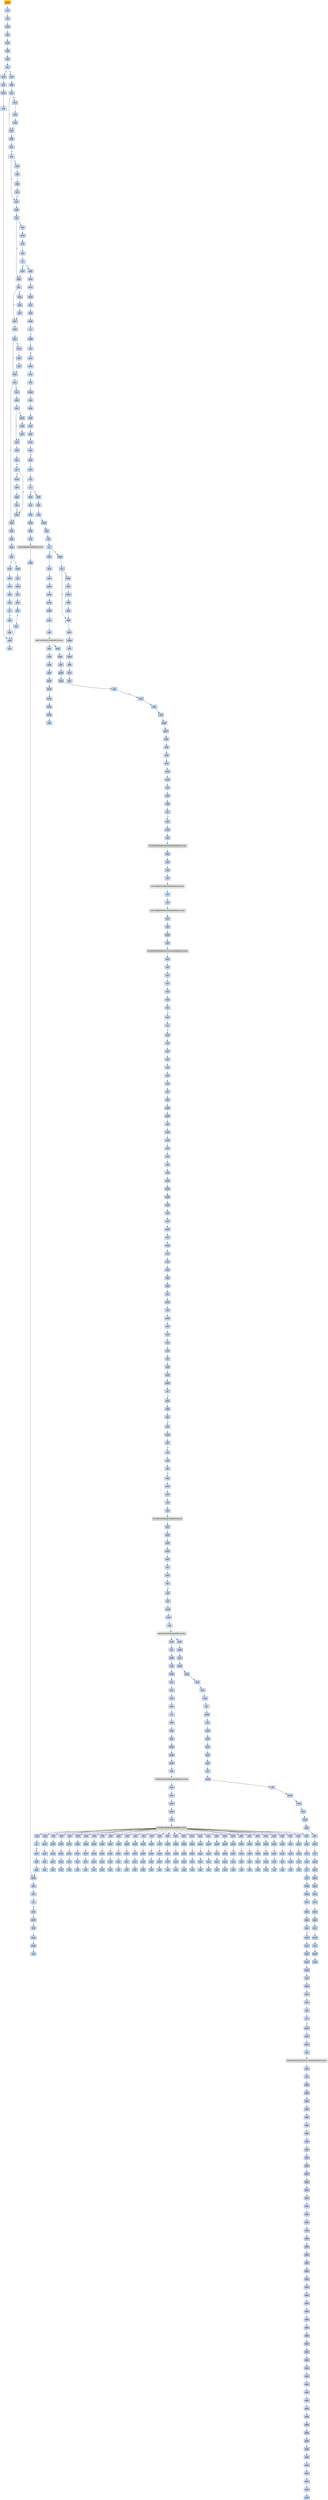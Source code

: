 strict digraph G {
	graph [bgcolor=transparent,
		name=G
	];
	node [color=lightsteelblue,
		fillcolor=lightsteelblue,
		shape=rectangle,
		style=filled
	];
	a0x0042d0a0pusha_	[color=lightgrey,
		fillcolor=orange,
		label=pusha];
	a0x0042d0a1movl_0x41d000UINT32_esi	[label=movl];
	a0x0042d0a0pusha_ -> a0x0042d0a1movl_0x41d000UINT32_esi	[color="#000000"];
	a0x0042d0a6leal__114688esi__edi	[label=leal];
	a0x0042d0a1movl_0x41d000UINT32_esi -> a0x0042d0a6leal__114688esi__edi	[color="#000000"];
	a0x0042d0acpushl_edi	[label=pushl];
	a0x0042d0a6leal__114688esi__edi -> a0x0042d0acpushl_edi	[color="#000000"];
	a0x0042d0adjmp_0x0042d0ba	[label=jmp];
	a0x0042d0acpushl_edi -> a0x0042d0adjmp_0x0042d0ba	[color="#000000"];
	a0x0042d0bamovl_esi__ebx	[label=movl];
	a0x0042d0adjmp_0x0042d0ba -> a0x0042d0bamovl_esi__ebx	[color="#000000"];
	a0x0042d0bcsubl_0xfffffffcUINT8_esi	[label=subl];
	a0x0042d0bamovl_esi__ebx -> a0x0042d0bcsubl_0xfffffffcUINT8_esi	[color="#000000"];
	a0x0042d0bfadcl_ebx_ebx	[label=adcl];
	a0x0042d0bcsubl_0xfffffffcUINT8_esi -> a0x0042d0bfadcl_ebx_ebx	[color="#000000"];
	a0x0042d0c1jb_0x0042d0b0	[label=jb];
	a0x0042d0bfadcl_ebx_ebx -> a0x0042d0c1jb_0x0042d0b0	[color="#000000"];
	a0x0042d0b0movb_esi__al	[label=movb];
	a0x0042d0c1jb_0x0042d0b0 -> a0x0042d0b0movb_esi__al	[color="#000000",
		label=T];
	a0x0042d0c3movl_0x1UINT32_eax	[label=movl];
	a0x0042d0c1jb_0x0042d0b0 -> a0x0042d0c3movl_0x1UINT32_eax	[color="#000000",
		label=F];
	a0x0042d0b2incl_esi	[label=incl];
	a0x0042d0b0movb_esi__al -> a0x0042d0b2incl_esi	[color="#000000"];
	a0x0042d0b3movb_al_edi_	[label=movb];
	a0x0042d0b2incl_esi -> a0x0042d0b3movb_al_edi_	[color="#000000"];
	a0x0042d0b5incl_edi	[label=incl];
	a0x0042d0b3movb_al_edi_ -> a0x0042d0b5incl_edi	[color="#000000"];
	a0x0042d0b6addl_ebx_ebx	[label=addl];
	a0x0042d0b5incl_edi -> a0x0042d0b6addl_ebx_ebx	[color="#000000"];
	a0x0042d0b8jne_0x0042d0c1	[label=jne];
	a0x0042d0b6addl_ebx_ebx -> a0x0042d0b8jne_0x0042d0c1	[color="#000000"];
	a0x0042d0c8addl_ebx_ebx	[label=addl];
	a0x0042d0c3movl_0x1UINT32_eax -> a0x0042d0c8addl_ebx_ebx	[color="#000000"];
	a0x0042d0cajne_0x0042d0d3	[label=jne];
	a0x0042d0c8addl_ebx_ebx -> a0x0042d0cajne_0x0042d0d3	[color="#000000"];
	a0x0042d0d3adcl_eax_eax	[label=adcl];
	a0x0042d0cajne_0x0042d0d3 -> a0x0042d0d3adcl_eax_eax	[color="#000000",
		label=T];
	a0x0042d0ccmovl_esi__ebx	[label=movl];
	a0x0042d0cajne_0x0042d0d3 -> a0x0042d0ccmovl_esi__ebx	[color="#000000",
		label=F];
	a0x0042d0d5addl_ebx_ebx	[label=addl];
	a0x0042d0d3adcl_eax_eax -> a0x0042d0d5addl_ebx_ebx	[color="#000000"];
	a0x0042d0d7jae_0x0042d0c8	[label=jae];
	a0x0042d0d5addl_ebx_ebx -> a0x0042d0d7jae_0x0042d0c8	[color="#000000"];
	a0x0042d0d9jne_0x0042d0e4	[label=jne];
	a0x0042d0d7jae_0x0042d0c8 -> a0x0042d0d9jne_0x0042d0e4	[color="#000000",
		label=F];
	a0x0042d0e4xorl_ecx_ecx	[label=xorl];
	a0x0042d0d9jne_0x0042d0e4 -> a0x0042d0e4xorl_ecx_ecx	[color="#000000",
		label=T];
	a0x0042d0dbmovl_esi__ebx	[label=movl];
	a0x0042d0d9jne_0x0042d0e4 -> a0x0042d0dbmovl_esi__ebx	[color="#000000",
		label=F];
	a0x0042d0e6subl_0x3UINT8_eax	[label=subl];
	a0x0042d0e4xorl_ecx_ecx -> a0x0042d0e6subl_0x3UINT8_eax	[color="#000000"];
	a0x0042d0e9jb_0x0042d0f8	[label=jb];
	a0x0042d0e6subl_0x3UINT8_eax -> a0x0042d0e9jb_0x0042d0f8	[color="#000000"];
	a0x0042d0ebshll_0x8UINT8_eax	[label=shll];
	a0x0042d0e9jb_0x0042d0f8 -> a0x0042d0ebshll_0x8UINT8_eax	[color="#000000",
		label=F];
	a0x0042d0f8addl_ebx_ebx	[label=addl];
	a0x0042d0e9jb_0x0042d0f8 -> a0x0042d0f8addl_ebx_ebx	[color="#000000",
		label=T];
	a0x0042d0eemovb_esi__al	[label=movb];
	a0x0042d0ebshll_0x8UINT8_eax -> a0x0042d0eemovb_esi__al	[color="#000000"];
	a0x0042d0f0incl_esi	[label=incl];
	a0x0042d0eemovb_esi__al -> a0x0042d0f0incl_esi	[color="#000000"];
	a0x0042d0f1xorl_0xffffffffUINT8_eax	[label=xorl];
	a0x0042d0f0incl_esi -> a0x0042d0f1xorl_0xffffffffUINT8_eax	[color="#000000"];
	a0x0042d0f4je_0x0042d16a	[label=je];
	a0x0042d0f1xorl_0xffffffffUINT8_eax -> a0x0042d0f4je_0x0042d16a	[color="#000000"];
	a0x0042d0f6movl_eax_ebp	[label=movl];
	a0x0042d0f4je_0x0042d16a -> a0x0042d0f6movl_eax_ebp	[color="#000000",
		label=F];
	a0x0042d16apopl_esi	[label=popl];
	a0x0042d0f4je_0x0042d16a -> a0x0042d16apopl_esi	[color="#000000",
		label=T];
	a0x0042d0f6movl_eax_ebp -> a0x0042d0f8addl_ebx_ebx	[color="#000000"];
	a0x0042d0fajne_0x0042d103	[label=jne];
	a0x0042d0f8addl_ebx_ebx -> a0x0042d0fajne_0x0042d103	[color="#000000"];
	a0x0042d103adcl_ecx_ecx	[label=adcl];
	a0x0042d0fajne_0x0042d103 -> a0x0042d103adcl_ecx_ecx	[color="#000000",
		label=T];
	a0x0042d0fcmovl_esi__ebx	[label=movl];
	a0x0042d0fajne_0x0042d103 -> a0x0042d0fcmovl_esi__ebx	[color="#000000",
		label=F];
	a0x0042d105addl_ebx_ebx	[label=addl];
	a0x0042d103adcl_ecx_ecx -> a0x0042d105addl_ebx_ebx	[color="#000000"];
	a0x0042d107jne_0x0042d110	[label=jne];
	a0x0042d105addl_ebx_ebx -> a0x0042d107jne_0x0042d110	[color="#000000"];
	a0x0042d110adcl_ecx_ecx	[label=adcl];
	a0x0042d107jne_0x0042d110 -> a0x0042d110adcl_ecx_ecx	[color="#000000",
		label=T];
	a0x0042d109movl_esi__ebx	[label=movl];
	a0x0042d107jne_0x0042d110 -> a0x0042d109movl_esi__ebx	[color="#000000",
		label=F];
	a0x0042d112jne_0x0042d134	[label=jne];
	a0x0042d110adcl_ecx_ecx -> a0x0042d112jne_0x0042d134	[color="#000000"];
	a0x0042d114incl_ecx	[label=incl];
	a0x0042d112jne_0x0042d134 -> a0x0042d114incl_ecx	[color="#000000",
		label=F];
	a0x0042d134cmpl_0xfffff300UINT32_ebp	[label=cmpl];
	a0x0042d112jne_0x0042d134 -> a0x0042d134cmpl_0xfffff300UINT32_ebp	[color="#000000",
		label=T];
	a0x0042d115addl_ebx_ebx	[label=addl];
	a0x0042d114incl_ecx -> a0x0042d115addl_ebx_ebx	[color="#000000"];
	a0x0042d117jne_0x0042d120	[label=jne];
	a0x0042d115addl_ebx_ebx -> a0x0042d117jne_0x0042d120	[color="#000000"];
	a0x0042d120adcl_ecx_ecx	[label=adcl];
	a0x0042d117jne_0x0042d120 -> a0x0042d120adcl_ecx_ecx	[color="#000000",
		label=T];
	a0x0042d119movl_esi__ebx	[label=movl];
	a0x0042d117jne_0x0042d120 -> a0x0042d119movl_esi__ebx	[color="#000000",
		label=F];
	a0x0042d122addl_ebx_ebx	[label=addl];
	a0x0042d120adcl_ecx_ecx -> a0x0042d122addl_ebx_ebx	[color="#000000"];
	a0x0042d124jae_0x0042d115	[label=jae];
	a0x0042d122addl_ebx_ebx -> a0x0042d124jae_0x0042d115	[color="#000000"];
	a0x0042d126jne_0x0042d131	[label=jne];
	a0x0042d124jae_0x0042d115 -> a0x0042d126jne_0x0042d131	[color="#000000",
		label=F];
	a0x0042d131addl_0x2UINT8_ecx	[label=addl];
	a0x0042d126jne_0x0042d131 -> a0x0042d131addl_0x2UINT8_ecx	[color="#000000",
		label=T];
	a0x0042d128movl_esi__ebx	[label=movl];
	a0x0042d126jne_0x0042d131 -> a0x0042d128movl_esi__ebx	[color="#000000",
		label=F];
	a0x0042d131addl_0x2UINT8_ecx -> a0x0042d134cmpl_0xfffff300UINT32_ebp	[color="#000000"];
	a0x0042d13aadcl_0x1UINT8_ecx	[label=adcl];
	a0x0042d134cmpl_0xfffff300UINT32_ebp -> a0x0042d13aadcl_0x1UINT8_ecx	[color="#000000"];
	a0x0042d13dleal_ediebp__edx	[label=leal];
	a0x0042d13aadcl_0x1UINT8_ecx -> a0x0042d13dleal_ediebp__edx	[color="#000000"];
	a0x0042d140cmpl_0xfffffffcUINT8_ebp	[label=cmpl];
	a0x0042d13dleal_ediebp__edx -> a0x0042d140cmpl_0xfffffffcUINT8_ebp	[color="#000000"];
	a0x0042d143jbe_0x0042d154	[label=jbe];
	a0x0042d140cmpl_0xfffffffcUINT8_ebp -> a0x0042d143jbe_0x0042d154	[color="#000000"];
	a0x0042d154movl_edx__eax	[label=movl];
	a0x0042d143jbe_0x0042d154 -> a0x0042d154movl_edx__eax	[color="#000000",
		label=T];
	a0x0042d145movb_edx__al	[label=movb];
	a0x0042d143jbe_0x0042d154 -> a0x0042d145movb_edx__al	[color="#000000",
		label=F];
	a0x0042d156addl_0x4UINT8_edx	[label=addl];
	a0x0042d154movl_edx__eax -> a0x0042d156addl_0x4UINT8_edx	[color="#000000"];
	a0x0042d159movl_eax_edi_	[label=movl];
	a0x0042d156addl_0x4UINT8_edx -> a0x0042d159movl_eax_edi_	[color="#000000"];
	a0x0042d15baddl_0x4UINT8_edi	[label=addl];
	a0x0042d159movl_eax_edi_ -> a0x0042d15baddl_0x4UINT8_edi	[color="#000000"];
	a0x0042d15esubl_0x4UINT8_ecx	[label=subl];
	a0x0042d15baddl_0x4UINT8_edi -> a0x0042d15esubl_0x4UINT8_ecx	[color="#000000"];
	a0x0042d161ja_0x0042d154	[label=ja];
	a0x0042d15esubl_0x4UINT8_ecx -> a0x0042d161ja_0x0042d154	[color="#000000"];
	a0x0042d163addl_ecx_edi	[label=addl];
	a0x0042d161ja_0x0042d154 -> a0x0042d163addl_ecx_edi	[color="#000000",
		label=F];
	a0x0042d165jmp_0x0042d0b6	[label=jmp];
	a0x0042d163addl_ecx_edi -> a0x0042d165jmp_0x0042d0b6	[color="#000000"];
	a0x0042d165jmp_0x0042d0b6 -> a0x0042d0b6addl_ebx_ebx	[color="#000000"];
	a0x0042d0fesubl_0xfffffffcUINT8_esi	[label=subl];
	a0x0042d0fcmovl_esi__ebx -> a0x0042d0fesubl_0xfffffffcUINT8_esi	[color="#000000"];
	a0x0042d101adcl_ebx_ebx	[label=adcl];
	a0x0042d0fesubl_0xfffffffcUINT8_esi -> a0x0042d101adcl_ebx_ebx	[color="#000000"];
	a0x0042d101adcl_ebx_ebx -> a0x0042d103adcl_ecx_ecx	[color="#000000"];
	a0x0042d11bsubl_0xfffffffcUINT8_esi	[label=subl];
	a0x0042d119movl_esi__ebx -> a0x0042d11bsubl_0xfffffffcUINT8_esi	[color="#000000"];
	a0x0042d11eadcl_ebx_ebx	[label=adcl];
	a0x0042d11bsubl_0xfffffffcUINT8_esi -> a0x0042d11eadcl_ebx_ebx	[color="#000000"];
	a0x0042d11eadcl_ebx_ebx -> a0x0042d120adcl_ecx_ecx	[color="#000000"];
	a0x0042d147incl_edx	[label=incl];
	a0x0042d145movb_edx__al -> a0x0042d147incl_edx	[color="#000000"];
	a0x0042d148movb_al_edi_	[label=movb];
	a0x0042d147incl_edx -> a0x0042d148movb_al_edi_	[color="#000000"];
	a0x0042d14aincl_edi	[label=incl];
	a0x0042d148movb_al_edi_ -> a0x0042d14aincl_edi	[color="#000000"];
	a0x0042d14bdecl_ecx	[label=decl];
	a0x0042d14aincl_edi -> a0x0042d14bdecl_ecx	[color="#000000"];
	a0x0042d14cjne_0x0042d145	[label=jne];
	a0x0042d14bdecl_ecx -> a0x0042d14cjne_0x0042d145	[color="#000000"];
	a0x0042d14ejmp_0x0042d0b6	[label=jmp];
	a0x0042d14cjne_0x0042d145 -> a0x0042d14ejmp_0x0042d0b6	[color="#000000",
		label=F];
	a0x0042d14ejmp_0x0042d0b6 -> a0x0042d0b6addl_ebx_ebx	[color="#000000"];
	a0x0042d0ddsubl_0xfffffffcUINT8_esi	[label=subl];
	a0x0042d0dbmovl_esi__ebx -> a0x0042d0ddsubl_0xfffffffcUINT8_esi	[color="#000000"];
	a0x0042d0e0adcl_ebx_ebx	[label=adcl];
	a0x0042d0ddsubl_0xfffffffcUINT8_esi -> a0x0042d0e0adcl_ebx_ebx	[color="#000000"];
	a0x0042d0e2jae_0x0042d0c8	[label=jae];
	a0x0042d0e0adcl_ebx_ebx -> a0x0042d0e2jae_0x0042d0c8	[color="#000000"];
	a0x0042d0e2jae_0x0042d0c8 -> a0x0042d0e4xorl_ecx_ecx	[color="#000000",
		label=F];
	a0x0042d12asubl_0xfffffffcUINT8_esi	[label=subl];
	a0x0042d128movl_esi__ebx -> a0x0042d12asubl_0xfffffffcUINT8_esi	[color="#000000"];
	a0x0042d12dadcl_ebx_ebx	[label=adcl];
	a0x0042d12asubl_0xfffffffcUINT8_esi -> a0x0042d12dadcl_ebx_ebx	[color="#000000"];
	a0x0042d12fjae_0x0042d115	[label=jae];
	a0x0042d12dadcl_ebx_ebx -> a0x0042d12fjae_0x0042d115	[color="#000000"];
	a0x0042d12fjae_0x0042d115 -> a0x0042d131addl_0x2UINT8_ecx	[color="#000000",
		label=F];
	a0x0042d0cesubl_0xfffffffcUINT8_esi	[label=subl];
	a0x0042d0ccmovl_esi__ebx -> a0x0042d0cesubl_0xfffffffcUINT8_esi	[color="#000000"];
	a0x0042d0d1adcl_ebx_ebx	[label=adcl];
	a0x0042d0cesubl_0xfffffffcUINT8_esi -> a0x0042d0d1adcl_ebx_ebx	[color="#000000"];
	a0x0042d0d1adcl_ebx_ebx -> a0x0042d0d3adcl_eax_eax	[color="#000000"];
	a0x0042d10bsubl_0xfffffffcUINT8_esi	[label=subl];
	a0x0042d109movl_esi__ebx -> a0x0042d10bsubl_0xfffffffcUINT8_esi	[color="#000000"];
	a0x0042d10eadcl_ebx_ebx	[label=adcl];
	a0x0042d10bsubl_0xfffffffcUINT8_esi -> a0x0042d10eadcl_ebx_ebx	[color="#000000"];
	a0x0042d10eadcl_ebx_ebx -> a0x0042d110adcl_ecx_ecx	[color="#000000"];
	a0x0042d16bmovl_esi_edi	[label=movl];
	a0x0042d16apopl_esi -> a0x0042d16bmovl_esi_edi	[color="#000000"];
	a0x0042d16dmovl_0x75fUINT32_ecx	[label=movl];
	a0x0042d16bmovl_esi_edi -> a0x0042d16dmovl_0x75fUINT32_ecx	[color="#000000"];
	a0x0042d172movb_edi__al	[label=movb];
	a0x0042d16dmovl_0x75fUINT32_ecx -> a0x0042d172movb_edi__al	[color="#000000"];
	a0x0042d174incl_edi	[label=incl];
	a0x0042d172movb_edi__al -> a0x0042d174incl_edi	[color="#000000"];
	a0x0042d175subb_0xffffffe8UINT8_al	[label=subb];
	a0x0042d174incl_edi -> a0x0042d175subb_0xffffffe8UINT8_al	[color="#000000"];
	a0x0042d177cmpb_0x1UINT8_al	[label=cmpb];
	a0x0042d175subb_0xffffffe8UINT8_al -> a0x0042d177cmpb_0x1UINT8_al	[color="#000000"];
	a0x0042d179ja_0x0042d172	[label=ja];
	a0x0042d177cmpb_0x1UINT8_al -> a0x0042d179ja_0x0042d172	[color="#000000"];
	a0x0042d17bcmpb_0x9UINT8_edi_	[label=cmpb];
	a0x0042d179ja_0x0042d172 -> a0x0042d17bcmpb_0x9UINT8_edi_	[color="#000000",
		label=F];
	a0x0042d17ejne_0x0042d172	[label=jne];
	a0x0042d17bcmpb_0x9UINT8_edi_ -> a0x0042d17ejne_0x0042d172	[color="#000000"];
	a0x0042d180movl_edi__eax	[label=movl];
	a0x0042d17ejne_0x0042d172 -> a0x0042d180movl_edi__eax	[color="#000000",
		label=F];
	a0x0042d182movb_0x4edi__bl	[label=movb];
	a0x0042d180movl_edi__eax -> a0x0042d182movb_0x4edi__bl	[color="#000000"];
	a0x0042d185shrw_0x8UINT8_ax	[label=shrw];
	a0x0042d182movb_0x4edi__bl -> a0x0042d185shrw_0x8UINT8_ax	[color="#000000"];
	a0x0042d189roll_0x10UINT8_eax	[label=roll];
	a0x0042d185shrw_0x8UINT8_ax -> a0x0042d189roll_0x10UINT8_eax	[color="#000000"];
	a0x0042d18cxchgb_al_ah	[label=xchgb];
	a0x0042d189roll_0x10UINT8_eax -> a0x0042d18cxchgb_al_ah	[color="#000000"];
	a0x0042d18esubl_edi_eax	[label=subl];
	a0x0042d18cxchgb_al_ah -> a0x0042d18esubl_edi_eax	[color="#000000"];
	a0x0042d190subb_0xffffffe8UINT8_bl	[label=subb];
	a0x0042d18esubl_edi_eax -> a0x0042d190subb_0xffffffe8UINT8_bl	[color="#000000"];
	a0x0042d193addl_esi_eax	[label=addl];
	a0x0042d190subb_0xffffffe8UINT8_bl -> a0x0042d193addl_esi_eax	[color="#000000"];
	a0x0042d195movl_eax_edi_	[label=movl];
	a0x0042d193addl_esi_eax -> a0x0042d195movl_eax_edi_	[color="#000000"];
	a0x0042d197addl_0x5UINT8_edi	[label=addl];
	a0x0042d195movl_eax_edi_ -> a0x0042d197addl_0x5UINT8_edi	[color="#000000"];
	a0x0042d19amovb_bl_al	[label=movb];
	a0x0042d197addl_0x5UINT8_edi -> a0x0042d19amovb_bl_al	[color="#000000"];
	a0x0042d19cloop_0x0042d177	[label=loop];
	a0x0042d19amovb_bl_al -> a0x0042d19cloop_0x0042d177	[color="#000000"];
	a0x0042d19eleal_0x2a000esi__edi	[label=leal];
	a0x0042d19cloop_0x0042d177 -> a0x0042d19eleal_0x2a000esi__edi	[color="#000000",
		label=F];
	a0x0042d1a4movl_edi__eax	[label=movl];
	a0x0042d19eleal_0x2a000esi__edi -> a0x0042d1a4movl_edi__eax	[color="#000000"];
	a0x0042d1a6orl_eax_eax	[label=orl];
	a0x0042d1a4movl_edi__eax -> a0x0042d1a6orl_eax_eax	[color="#000000"];
	a0x0042d1a8je_0x0042d1e6	[label=je];
	a0x0042d1a6orl_eax_eax -> a0x0042d1a8je_0x0042d1e6	[color="#000000"];
	a0x0042d1aamovl_0x4edi__ebx	[label=movl];
	a0x0042d1a8je_0x0042d1e6 -> a0x0042d1aamovl_0x4edi__ebx	[color="#000000",
		label=F];
	a0x0042d1e6addl_0x4UINT8_edi	[label=addl];
	a0x0042d1a8je_0x0042d1e6 -> a0x0042d1e6addl_0x4UINT8_edi	[color="#000000",
		label=T];
	a0x0042d1adleal_0x2d544eaxesi__eax	[label=leal];
	a0x0042d1aamovl_0x4edi__ebx -> a0x0042d1adleal_0x2d544eaxesi__eax	[color="#000000"];
	a0x0042d1b4addl_esi_ebx	[label=addl];
	a0x0042d1adleal_0x2d544eaxesi__eax -> a0x0042d1b4addl_esi_ebx	[color="#000000"];
	a0x0042d1b6pushl_eax	[label=pushl];
	a0x0042d1b4addl_esi_ebx -> a0x0042d1b6pushl_eax	[color="#000000"];
	a0x0042d1b7addl_0x8UINT8_edi	[label=addl];
	a0x0042d1b6pushl_eax -> a0x0042d1b7addl_0x8UINT8_edi	[color="#000000"];
	a0x0042d1bacall_0x2d5e8esi_	[label=call];
	a0x0042d1b7addl_0x8UINT8_edi -> a0x0042d1bacall_0x2d5e8esi_	[color="#000000"];
	LOADLIBRARYA_KERNEL32_DLL	[color=lightgrey,
		fillcolor=lightgrey,
		label="LOADLIBRARYA-KERNEL32-DLL"];
	a0x0042d1bacall_0x2d5e8esi_ -> LOADLIBRARYA_KERNEL32_DLL	[color="#000000"];
	a0x0042d1c0xchgl_eax_ebp	[label=xchgl];
	LOADLIBRARYA_KERNEL32_DLL -> a0x0042d1c0xchgl_eax_ebp	[color="#000000"];
	a0x0042d1c1movb_edi__al	[label=movb];
	a0x0042d1c0xchgl_eax_ebp -> a0x0042d1c1movb_edi__al	[color="#000000"];
	a0x0042d1c3incl_edi	[label=incl];
	a0x0042d1c1movb_edi__al -> a0x0042d1c3incl_edi	[color="#000000"];
	a0x0042d1c4orb_al_al	[label=orb];
	a0x0042d1c3incl_edi -> a0x0042d1c4orb_al_al	[color="#000000"];
	a0x0042d1c6je_0x0042d1a4	[label=je];
	a0x0042d1c4orb_al_al -> a0x0042d1c6je_0x0042d1a4	[color="#000000"];
	a0x0042d1c8movl_edi_ecx	[label=movl];
	a0x0042d1c6je_0x0042d1a4 -> a0x0042d1c8movl_edi_ecx	[color="#000000",
		label=F];
	a0x0042d1capushl_edi	[label=pushl];
	a0x0042d1c8movl_edi_ecx -> a0x0042d1capushl_edi	[color="#000000"];
	a0x0042d1cbdecl_eax	[label=decl];
	a0x0042d1capushl_edi -> a0x0042d1cbdecl_eax	[color="#000000"];
	a0x0042d1ccrepnz_scasb_es_edi__al	[label=repnz];
	a0x0042d1cbdecl_eax -> a0x0042d1ccrepnz_scasb_es_edi__al	[color="#000000"];
	a0x0042d1cepushl_ebp	[label=pushl];
	a0x0042d1ccrepnz_scasb_es_edi__al -> a0x0042d1cepushl_ebp	[color="#000000"];
	a0x0042d1cfcall_0x2d5f0esi_	[label=call];
	a0x0042d1cepushl_ebp -> a0x0042d1cfcall_0x2d5f0esi_	[color="#000000"];
	GETPROCADDRESS_KERNEL32_DLL	[color=lightgrey,
		fillcolor=lightgrey,
		label="GETPROCADDRESS-KERNEL32-DLL"];
	a0x0042d1d5orl_eax_eax	[label=orl];
	GETPROCADDRESS_KERNEL32_DLL -> a0x0042d1d5orl_eax_eax	[color="#000000"];
	a0x00407c0axorl_0x424100_eax	[label=xorl];
	GETPROCADDRESS_KERNEL32_DLL -> a0x00407c0axorl_0x424100_eax	[color="#000000"];
	a0x00407c1dxorl_0x424100_eax	[label=xorl];
	GETPROCADDRESS_KERNEL32_DLL -> a0x00407c1dxorl_0x424100_eax	[color="#000000"];
	a0x00407c30xorl_0x424100_eax	[label=xorl];
	GETPROCADDRESS_KERNEL32_DLL -> a0x00407c30xorl_0x424100_eax	[color="#000000"];
	a0x00407c43xorl_0x424100_eax	[label=xorl];
	GETPROCADDRESS_KERNEL32_DLL -> a0x00407c43xorl_0x424100_eax	[color="#000000"];
	a0x00407c56xorl_0x424100_eax	[label=xorl];
	GETPROCADDRESS_KERNEL32_DLL -> a0x00407c56xorl_0x424100_eax	[color="#000000"];
	a0x00407c69xorl_0x424100_eax	[label=xorl];
	GETPROCADDRESS_KERNEL32_DLL -> a0x00407c69xorl_0x424100_eax	[color="#000000"];
	a0x00407c7cxorl_0x424100_eax	[label=xorl];
	GETPROCADDRESS_KERNEL32_DLL -> a0x00407c7cxorl_0x424100_eax	[color="#000000"];
	a0x00407c8fxorl_0x424100_eax	[label=xorl];
	GETPROCADDRESS_KERNEL32_DLL -> a0x00407c8fxorl_0x424100_eax	[color="#000000"];
	a0x00407ca2xorl_0x424100_eax	[label=xorl];
	GETPROCADDRESS_KERNEL32_DLL -> a0x00407ca2xorl_0x424100_eax	[color="#000000"];
	a0x00407cb5xorl_0x424100_eax	[label=xorl];
	GETPROCADDRESS_KERNEL32_DLL -> a0x00407cb5xorl_0x424100_eax	[color="#000000"];
	a0x00407cc8xorl_0x424100_eax	[label=xorl];
	GETPROCADDRESS_KERNEL32_DLL -> a0x00407cc8xorl_0x424100_eax	[color="#000000"];
	a0x00407cdbxorl_0x424100_eax	[label=xorl];
	GETPROCADDRESS_KERNEL32_DLL -> a0x00407cdbxorl_0x424100_eax	[color="#000000"];
	a0x00407ceexorl_0x424100_eax	[label=xorl];
	GETPROCADDRESS_KERNEL32_DLL -> a0x00407ceexorl_0x424100_eax	[color="#000000"];
	a0x00407d01xorl_0x424100_eax	[label=xorl];
	GETPROCADDRESS_KERNEL32_DLL -> a0x00407d01xorl_0x424100_eax	[color="#000000"];
	a0x00407d14xorl_0x424100_eax	[label=xorl];
	GETPROCADDRESS_KERNEL32_DLL -> a0x00407d14xorl_0x424100_eax	[color="#000000"];
	a0x00407d27xorl_0x424100_eax	[label=xorl];
	GETPROCADDRESS_KERNEL32_DLL -> a0x00407d27xorl_0x424100_eax	[color="#000000"];
	a0x00407d3axorl_0x424100_eax	[label=xorl];
	GETPROCADDRESS_KERNEL32_DLL -> a0x00407d3axorl_0x424100_eax	[color="#000000"];
	a0x00407d4dxorl_0x424100_eax	[label=xorl];
	GETPROCADDRESS_KERNEL32_DLL -> a0x00407d4dxorl_0x424100_eax	[color="#000000"];
	a0x00407d60xorl_0x424100_eax	[label=xorl];
	GETPROCADDRESS_KERNEL32_DLL -> a0x00407d60xorl_0x424100_eax	[color="#000000"];
	a0x00407d73xorl_0x424100_eax	[label=xorl];
	GETPROCADDRESS_KERNEL32_DLL -> a0x00407d73xorl_0x424100_eax	[color="#000000"];
	a0x00407d86xorl_0x424100_eax	[label=xorl];
	GETPROCADDRESS_KERNEL32_DLL -> a0x00407d86xorl_0x424100_eax	[color="#000000"];
	a0x00407d99xorl_0x424100_eax	[label=xorl];
	GETPROCADDRESS_KERNEL32_DLL -> a0x00407d99xorl_0x424100_eax	[color="#000000"];
	a0x00407dacxorl_0x424100_eax	[label=xorl];
	GETPROCADDRESS_KERNEL32_DLL -> a0x00407dacxorl_0x424100_eax	[color="#000000"];
	a0x00407dbfxorl_0x424100_eax	[label=xorl];
	GETPROCADDRESS_KERNEL32_DLL -> a0x00407dbfxorl_0x424100_eax	[color="#000000"];
	a0x00407dd2xorl_0x424100_eax	[label=xorl];
	GETPROCADDRESS_KERNEL32_DLL -> a0x00407dd2xorl_0x424100_eax	[color="#000000"];
	a0x00407de5xorl_0x424100_eax	[label=xorl];
	GETPROCADDRESS_KERNEL32_DLL -> a0x00407de5xorl_0x424100_eax	[color="#000000"];
	a0x00407df8xorl_0x424100_eax	[label=xorl];
	GETPROCADDRESS_KERNEL32_DLL -> a0x00407df8xorl_0x424100_eax	[color="#000000"];
	a0x00407e0bxorl_0x424100_eax	[label=xorl];
	GETPROCADDRESS_KERNEL32_DLL -> a0x00407e0bxorl_0x424100_eax	[color="#000000"];
	a0x00407e1exorl_0x424100_eax	[label=xorl];
	GETPROCADDRESS_KERNEL32_DLL -> a0x00407e1exorl_0x424100_eax	[color="#000000"];
	a0x00407e31xorl_0x424100_eax	[label=xorl];
	GETPROCADDRESS_KERNEL32_DLL -> a0x00407e31xorl_0x424100_eax	[color="#000000"];
	a0x00407e44xorl_0x424100_eax	[label=xorl];
	GETPROCADDRESS_KERNEL32_DLL -> a0x00407e44xorl_0x424100_eax	[color="#000000"];
	a0x00407e57xorl_0x424100_eax	[label=xorl];
	GETPROCADDRESS_KERNEL32_DLL -> a0x00407e57xorl_0x424100_eax	[color="#000000"];
	a0x00407e6axorl_0x424100_eax	[label=xorl];
	GETPROCADDRESS_KERNEL32_DLL -> a0x00407e6axorl_0x424100_eax	[color="#000000"];
	a0x0042d1d7je_0x0042d1e0	[label=je];
	a0x0042d1d5orl_eax_eax -> a0x0042d1d7je_0x0042d1e0	[color="#000000"];
	a0x0042d1d9movl_eax_ebx_	[label=movl];
	a0x0042d1d7je_0x0042d1e0 -> a0x0042d1d9movl_eax_ebx_	[color="#000000",
		label=F];
	a0x0042d1dbaddl_0x4UINT8_ebx	[label=addl];
	a0x0042d1d9movl_eax_ebx_ -> a0x0042d1dbaddl_0x4UINT8_ebx	[color="#000000"];
	a0x0042d1dejmp_0x0042d1c1	[label=jmp];
	a0x0042d1dbaddl_0x4UINT8_ebx -> a0x0042d1dejmp_0x0042d1c1	[color="#000000"];
	a0x0042d1dejmp_0x0042d1c1 -> a0x0042d1c1movb_edi__al	[color="#000000"];
	a0x0042d1e9leal__4esi__ebx	[label=leal];
	a0x0042d1e6addl_0x4UINT8_edi -> a0x0042d1e9leal__4esi__ebx	[color="#000000"];
	a0x0042d1ecxorl_eax_eax	[label=xorl];
	a0x0042d1e9leal__4esi__ebx -> a0x0042d1ecxorl_eax_eax	[color="#000000"];
	a0x0042d1eemovb_edi__al	[label=movb];
	a0x0042d1ecxorl_eax_eax -> a0x0042d1eemovb_edi__al	[color="#000000"];
	a0x0042d1f0incl_edi	[label=incl];
	a0x0042d1eemovb_edi__al -> a0x0042d1f0incl_edi	[color="#000000"];
	a0x0042d1f1orl_eax_eax	[label=orl];
	a0x0042d1f0incl_edi -> a0x0042d1f1orl_eax_eax	[color="#000000"];
	a0x0042d1f3je_0x0042d217	[label=je];
	a0x0042d1f1orl_eax_eax -> a0x0042d1f3je_0x0042d217	[color="#000000"];
	a0x0042d1f5cmpb_0xffffffefUINT8_al	[label=cmpb];
	a0x0042d1f3je_0x0042d217 -> a0x0042d1f5cmpb_0xffffffefUINT8_al	[color="#000000",
		label=F];
	a0x0042d217movl_0x2d5f4esi__ebp	[label=movl];
	a0x0042d1f3je_0x0042d217 -> a0x0042d217movl_0x2d5f4esi__ebp	[color="#000000",
		label=T];
	a0x0042d1f7ja_0x0042d20a	[label=ja];
	a0x0042d1f5cmpb_0xffffffefUINT8_al -> a0x0042d1f7ja_0x0042d20a	[color="#000000"];
	a0x0042d1f9addl_eax_ebx	[label=addl];
	a0x0042d1f7ja_0x0042d20a -> a0x0042d1f9addl_eax_ebx	[color="#000000",
		label=F];
	a0x0042d20aandb_0xfUINT8_al	[label=andb];
	a0x0042d1f7ja_0x0042d20a -> a0x0042d20aandb_0xfUINT8_al	[color="#000000",
		label=T];
	a0x0042d1fbmovl_ebx__eax	[label=movl];
	a0x0042d1f9addl_eax_ebx -> a0x0042d1fbmovl_ebx__eax	[color="#000000"];
	a0x0042d1fdxchgb_al_ah	[label=xchgb];
	a0x0042d1fbmovl_ebx__eax -> a0x0042d1fdxchgb_al_ah	[color="#000000"];
	a0x0042d1ffroll_0x10UINT8_eax	[label=roll];
	a0x0042d1fdxchgb_al_ah -> a0x0042d1ffroll_0x10UINT8_eax	[color="#000000"];
	a0x0042d202xchgb_al_ah	[label=xchgb];
	a0x0042d1ffroll_0x10UINT8_eax -> a0x0042d202xchgb_al_ah	[color="#000000"];
	a0x0042d204addl_esi_eax	[label=addl];
	a0x0042d202xchgb_al_ah -> a0x0042d204addl_esi_eax	[color="#000000"];
	a0x0042d206movl_eax_ebx_	[label=movl];
	a0x0042d204addl_esi_eax -> a0x0042d206movl_eax_ebx_	[color="#000000"];
	a0x0042d208jmp_0x0042d1ec	[label=jmp];
	a0x0042d206movl_eax_ebx_ -> a0x0042d208jmp_0x0042d1ec	[color="#000000"];
	a0x0042d20cshll_0x10UINT8_eax	[label=shll];
	a0x0042d20aandb_0xfUINT8_al -> a0x0042d20cshll_0x10UINT8_eax	[color="#000000"];
	a0x0042d20fmovw_edi__ax	[label=movw];
	a0x0042d20cshll_0x10UINT8_eax -> a0x0042d20fmovw_edi__ax	[color="#000000"];
	a0x0042d212addl_0x2UINT8_edi	[label=addl];
	a0x0042d20fmovw_edi__ax -> a0x0042d212addl_0x2UINT8_edi	[color="#000000"];
	a0x0042d215jmp_0x0042d1f9	[label=jmp];
	a0x0042d212addl_0x2UINT8_edi -> a0x0042d215jmp_0x0042d1f9	[color="#000000"];
	a0x0042d215jmp_0x0042d1f9 -> a0x0042d1f9addl_eax_ebx	[color="#000000"];
	a0x0042d21dleal__4096esi__edi	[label=leal];
	a0x0042d217movl_0x2d5f4esi__ebp -> a0x0042d21dleal__4096esi__edi	[color="#000000"];
	a0x0042d223movl_0x1000UINT32_ebx	[label=movl];
	a0x0042d21dleal__4096esi__edi -> a0x0042d223movl_0x1000UINT32_ebx	[color="#000000"];
	a0x0042d228pushl_eax	[label=pushl];
	a0x0042d223movl_0x1000UINT32_ebx -> a0x0042d228pushl_eax	[color="#000000"];
	a0x0042d229pushl_esp	[label=pushl];
	a0x0042d228pushl_eax -> a0x0042d229pushl_esp	[color="#000000"];
	a0x0042d22apushl_0x4UINT8	[label=pushl];
	a0x0042d229pushl_esp -> a0x0042d22apushl_0x4UINT8	[color="#000000"];
	a0x0042d22cpushl_ebx	[label=pushl];
	a0x0042d22apushl_0x4UINT8 -> a0x0042d22cpushl_ebx	[color="#000000"];
	a0x0042d22dpushl_edi	[label=pushl];
	a0x0042d22cpushl_ebx -> a0x0042d22dpushl_edi	[color="#000000"];
	a0x0042d22ecall_ebp	[label=call];
	a0x0042d22dpushl_edi -> a0x0042d22ecall_ebp	[color="#000000"];
	VIRTUALPROTECT_KERNEL32_DLL	[color=lightgrey,
		fillcolor=lightgrey,
		label="VIRTUALPROTECT-KERNEL32-DLL"];
	a0x0042d22ecall_ebp -> VIRTUALPROTECT_KERNEL32_DLL	[color="#000000"];
	a0x0042d230leal_0x217edi__eax	[label=leal];
	VIRTUALPROTECT_KERNEL32_DLL -> a0x0042d230leal_0x217edi__eax	[color="#000000"];
	a0x0042d245popl_eax	[label=popl];
	VIRTUALPROTECT_KERNEL32_DLL -> a0x0042d245popl_eax	[color="#000000"];
	a0x0042d236andb_0x7fUINT8_eax_	[label=andb];
	a0x0042d230leal_0x217edi__eax -> a0x0042d236andb_0x7fUINT8_eax_	[color="#000000"];
	a0x0042d239andb_0x7fUINT8_0x28eax_	[label=andb];
	a0x0042d236andb_0x7fUINT8_eax_ -> a0x0042d239andb_0x7fUINT8_0x28eax_	[color="#000000"];
	a0x0042d23dpopl_eax	[label=popl];
	a0x0042d239andb_0x7fUINT8_0x28eax_ -> a0x0042d23dpopl_eax	[color="#000000"];
	a0x0042d23epushl_eax	[label=pushl];
	a0x0042d23dpopl_eax -> a0x0042d23epushl_eax	[color="#000000"];
	a0x0042d23fpushl_esp	[label=pushl];
	a0x0042d23epushl_eax -> a0x0042d23fpushl_esp	[color="#000000"];
	a0x0042d240pushl_eax	[label=pushl];
	a0x0042d23fpushl_esp -> a0x0042d240pushl_eax	[color="#000000"];
	a0x0042d241pushl_ebx	[label=pushl];
	a0x0042d240pushl_eax -> a0x0042d241pushl_ebx	[color="#000000"];
	a0x0042d242pushl_edi	[label=pushl];
	a0x0042d241pushl_ebx -> a0x0042d242pushl_edi	[color="#000000"];
	a0x0042d243call_ebp	[label=call];
	a0x0042d242pushl_edi -> a0x0042d243call_ebp	[color="#000000"];
	a0x0042d246popa_	[label=popa];
	a0x0042d245popl_eax -> a0x0042d246popa_	[color="#000000"];
	a0x0042d247leal__128esp__eax	[label=leal];
	a0x0042d246popa_ -> a0x0042d247leal__128esp__eax	[color="#000000"];
	a0x0042d24bpushl_0x0UINT8	[label=pushl];
	a0x0042d247leal__128esp__eax -> a0x0042d24bpushl_0x0UINT8	[color="#000000"];
	a0x0042d24dcmpl_eax_esp	[label=cmpl];
	a0x0042d24bpushl_0x0UINT8 -> a0x0042d24dcmpl_eax_esp	[color="#000000"];
	a0x0042d24fjne_0x0042d24b	[label=jne];
	a0x0042d24dcmpl_eax_esp -> a0x0042d24fjne_0x0042d24b	[color="#000000"];
	a0x0042d251subl_0xffffff80UINT8_esp	[label=subl];
	a0x0042d24fjne_0x0042d24b -> a0x0042d251subl_0xffffff80UINT8_esp	[color="#000000",
		label=F];
	a0x0042d254jmp_0x004068c9	[label=jmp];
	a0x0042d251subl_0xffffff80UINT8_esp -> a0x0042d254jmp_0x004068c9	[color="#000000"];
	a0x004068c9call_0x40e5f0	[label=call];
	a0x0042d254jmp_0x004068c9 -> a0x004068c9call_0x40e5f0	[color="#000000"];
	a0x0040e5f0pushl_ebp	[label=pushl];
	a0x004068c9call_0x40e5f0 -> a0x0040e5f0pushl_ebp	[color="#000000"];
	a0x0040e5f1movl_esp_ebp	[label=movl];
	a0x0040e5f0pushl_ebp -> a0x0040e5f1movl_esp_ebp	[color="#000000"];
	a0x0040e5f3subl_0x14UINT8_esp	[label=subl];
	a0x0040e5f1movl_esp_ebp -> a0x0040e5f3subl_0x14UINT8_esp	[color="#000000"];
	a0x0040e5f6andl_0x0UINT8__12ebp_	[label=andl];
	a0x0040e5f3subl_0x14UINT8_esp -> a0x0040e5f6andl_0x0UINT8__12ebp_	[color="#000000"];
	a0x0040e5faandl_0x0UINT8__8ebp_	[label=andl];
	a0x0040e5f6andl_0x0UINT8__12ebp_ -> a0x0040e5faandl_0x0UINT8__8ebp_	[color="#000000"];
	a0x0040e5femovl_0x424100_eax	[label=movl];
	a0x0040e5faandl_0x0UINT8__8ebp_ -> a0x0040e5femovl_0x424100_eax	[color="#000000"];
	a0x0040e603pushl_esi	[label=pushl];
	a0x0040e5femovl_0x424100_eax -> a0x0040e603pushl_esi	[color="#000000"];
	a0x0040e604pushl_edi	[label=pushl];
	a0x0040e603pushl_esi -> a0x0040e604pushl_edi	[color="#000000"];
	a0x0040e605movl_0xbb40e64eUINT32_edi	[label=movl];
	a0x0040e604pushl_edi -> a0x0040e605movl_0xbb40e64eUINT32_edi	[color="#000000"];
	a0x0040e60amovl_0xffff0000UINT32_esi	[label=movl];
	a0x0040e605movl_0xbb40e64eUINT32_edi -> a0x0040e60amovl_0xffff0000UINT32_esi	[color="#000000"];
	a0x0040e60fcmpl_edi_eax	[label=cmpl];
	a0x0040e60amovl_0xffff0000UINT32_esi -> a0x0040e60fcmpl_edi_eax	[color="#000000"];
	a0x0040e611je_0x40e620	[label=je];
	a0x0040e60fcmpl_edi_eax -> a0x0040e611je_0x40e620	[color="#000000"];
	a0x0040e620leal__12ebp__eax	[label=leal];
	a0x0040e611je_0x40e620 -> a0x0040e620leal__12ebp__eax	[color="#000000",
		label=T];
	a0x0040e623pushl_eax	[label=pushl];
	a0x0040e620leal__12ebp__eax -> a0x0040e623pushl_eax	[color="#000000"];
	a0x0040e624call_0x4160bc	[label=call];
	a0x0040e623pushl_eax -> a0x0040e624call_0x4160bc	[color="#000000"];
	GETSYSTEMTIMEASFILETIME_KERNEL32_DLL	[color=lightgrey,
		fillcolor=lightgrey,
		label="GETSYSTEMTIMEASFILETIME-KERNEL32-DLL"];
	a0x0040e624call_0x4160bc -> GETSYSTEMTIMEASFILETIME_KERNEL32_DLL	[color="#000000"];
	a0x0040e62amovl__8ebp__eax	[label=movl];
	GETSYSTEMTIMEASFILETIME_KERNEL32_DLL -> a0x0040e62amovl__8ebp__eax	[color="#000000"];
	a0x0040e62dxorl__12ebp__eax	[label=xorl];
	a0x0040e62amovl__8ebp__eax -> a0x0040e62dxorl__12ebp__eax	[color="#000000"];
	a0x0040e630movl_eax__4ebp_	[label=movl];
	a0x0040e62dxorl__12ebp__eax -> a0x0040e630movl_eax__4ebp_	[color="#000000"];
	a0x0040e633call_0x41611c	[label=call];
	a0x0040e630movl_eax__4ebp_ -> a0x0040e633call_0x41611c	[color="#000000"];
	GETCURRENTTHREADID_KERNEL32_DLL	[color=lightgrey,
		fillcolor=lightgrey,
		label="GETCURRENTTHREADID-KERNEL32-DLL"];
	a0x0040e633call_0x41611c -> GETCURRENTTHREADID_KERNEL32_DLL	[color="#000000"];
	a0x0040e639xorl_eax__4ebp_	[label=xorl];
	GETCURRENTTHREADID_KERNEL32_DLL -> a0x0040e639xorl_eax__4ebp_	[color="#000000"];
	a0x0040e63ccall_0x416170	[label=call];
	a0x0040e639xorl_eax__4ebp_ -> a0x0040e63ccall_0x416170	[color="#000000"];
	GETCURRENTPROCESSID_KERNEL32_DLL	[color=lightgrey,
		fillcolor=lightgrey,
		label="GETCURRENTPROCESSID-KERNEL32-DLL"];
	a0x0040e63ccall_0x416170 -> GETCURRENTPROCESSID_KERNEL32_DLL	[color="#000000"];
	a0x0040e642xorl_eax__4ebp_	[label=xorl];
	GETCURRENTPROCESSID_KERNEL32_DLL -> a0x0040e642xorl_eax__4ebp_	[color="#000000"];
	a0x0040e645leal__20ebp__eax	[label=leal];
	a0x0040e642xorl_eax__4ebp_ -> a0x0040e645leal__20ebp__eax	[color="#000000"];
	a0x0040e648pushl_eax	[label=pushl];
	a0x0040e645leal__20ebp__eax -> a0x0040e648pushl_eax	[color="#000000"];
	a0x0040e649call_0x41616c	[label=call];
	a0x0040e648pushl_eax -> a0x0040e649call_0x41616c	[color="#000000"];
	QUERYPERFORMANCECOUNTER_KERNEL32_DLL	[color=lightgrey,
		fillcolor=lightgrey,
		label="QUERYPERFORMANCECOUNTER-KERNEL32-DLL"];
	a0x0040e649call_0x41616c -> QUERYPERFORMANCECOUNTER_KERNEL32_DLL	[color="#000000"];
	a0x0040e64fmovl__16ebp__ecx	[label=movl];
	QUERYPERFORMANCECOUNTER_KERNEL32_DLL -> a0x0040e64fmovl__16ebp__ecx	[color="#000000"];
	a0x0040e652leal__4ebp__eax	[label=leal];
	a0x0040e64fmovl__16ebp__ecx -> a0x0040e652leal__4ebp__eax	[color="#000000"];
	a0x0040e655xorl__20ebp__ecx	[label=xorl];
	a0x0040e652leal__4ebp__eax -> a0x0040e655xorl__20ebp__ecx	[color="#000000"];
	a0x0040e658xorl__4ebp__ecx	[label=xorl];
	a0x0040e655xorl__20ebp__ecx -> a0x0040e658xorl__4ebp__ecx	[color="#000000"];
	a0x0040e65bxorl_eax_ecx	[label=xorl];
	a0x0040e658xorl__4ebp__ecx -> a0x0040e65bxorl_eax_ecx	[color="#000000"];
	a0x0040e65dcmpl_edi_ecx	[label=cmpl];
	a0x0040e65bxorl_eax_ecx -> a0x0040e65dcmpl_edi_ecx	[color="#000000"];
	a0x0040e65fjne_0x40e668	[label=jne];
	a0x0040e65dcmpl_edi_ecx -> a0x0040e65fjne_0x40e668	[color="#000000"];
	a0x0040e668testl_ecx_esi	[label=testl];
	a0x0040e65fjne_0x40e668 -> a0x0040e668testl_ecx_esi	[color="#000000",
		label=T];
	a0x0040e66ajne_0x40e678	[label=jne];
	a0x0040e668testl_ecx_esi -> a0x0040e66ajne_0x40e678	[color="#000000"];
	a0x0040e678movl_ecx_0x424100	[label=movl];
	a0x0040e66ajne_0x40e678 -> a0x0040e678movl_ecx_0x424100	[color="#000000",
		label=T];
	a0x0040e67enotl_ecx	[label=notl];
	a0x0040e678movl_ecx_0x424100 -> a0x0040e67enotl_ecx	[color="#000000"];
	a0x0040e680movl_ecx_0x424104	[label=movl];
	a0x0040e67enotl_ecx -> a0x0040e680movl_ecx_0x424104	[color="#000000"];
	a0x0040e686popl_edi	[label=popl];
	a0x0040e680movl_ecx_0x424104 -> a0x0040e686popl_edi	[color="#000000"];
	a0x0040e687popl_esi	[label=popl];
	a0x0040e686popl_edi -> a0x0040e687popl_esi	[color="#000000"];
	a0x0040e688movl_ebp_esp	[label=movl];
	a0x0040e687popl_esi -> a0x0040e688movl_ebp_esp	[color="#000000"];
	a0x0040e68apopl_ebp	[label=popl];
	a0x0040e688movl_ebp_esp -> a0x0040e68apopl_ebp	[color="#000000"];
	a0x0040e68bret	[label=ret];
	a0x0040e68apopl_ebp -> a0x0040e68bret	[color="#000000"];
	a0x004068cejmp_0x40674e	[label=jmp];
	a0x0040e68bret -> a0x004068cejmp_0x40674e	[color="#000000"];
	a0x0040674epushl_0x14UINT8	[label=pushl];
	a0x004068cejmp_0x40674e -> a0x0040674epushl_0x14UINT8	[color="#000000"];
	a0x00406750pushl_0x422e80UINT32	[label=pushl];
	a0x0040674epushl_0x14UINT8 -> a0x00406750pushl_0x422e80UINT32	[color="#000000"];
	a0x00406755call_0x408620	[label=call];
	a0x00406750pushl_0x422e80UINT32 -> a0x00406755call_0x408620	[color="#000000"];
	a0x00408620pushl_0x408680UINT32	[label=pushl];
	a0x00406755call_0x408620 -> a0x00408620pushl_0x408680UINT32	[color="#000000"];
	a0x00408625pushl_fs_0	[label=pushl];
	a0x00408620pushl_0x408680UINT32 -> a0x00408625pushl_fs_0	[color="#000000"];
	a0x0040862cmovl_0x10esp__eax	[label=movl];
	a0x00408625pushl_fs_0 -> a0x0040862cmovl_0x10esp__eax	[color="#000000"];
	a0x00408630movl_ebp_0x10esp_	[label=movl];
	a0x0040862cmovl_0x10esp__eax -> a0x00408630movl_ebp_0x10esp_	[color="#000000"];
	a0x00408634leal_0x10esp__ebp	[label=leal];
	a0x00408630movl_ebp_0x10esp_ -> a0x00408634leal_0x10esp__ebp	[color="#000000"];
	a0x00408638subl_eax_esp	[label=subl];
	a0x00408634leal_0x10esp__ebp -> a0x00408638subl_eax_esp	[color="#000000"];
	a0x0040863apushl_ebx	[label=pushl];
	a0x00408638subl_eax_esp -> a0x0040863apushl_ebx	[color="#000000"];
	a0x0040863bpushl_esi	[label=pushl];
	a0x0040863apushl_ebx -> a0x0040863bpushl_esi	[color="#000000"];
	a0x0040863cpushl_edi	[label=pushl];
	a0x0040863bpushl_esi -> a0x0040863cpushl_edi	[color="#000000"];
	a0x0040863dmovl_0x424100_eax	[label=movl];
	a0x0040863cpushl_edi -> a0x0040863dmovl_0x424100_eax	[color="#000000"];
	a0x00408642xorl_eax__4ebp_	[label=xorl];
	a0x0040863dmovl_0x424100_eax -> a0x00408642xorl_eax__4ebp_	[color="#000000"];
	a0x00408645xorl_ebp_eax	[label=xorl];
	a0x00408642xorl_eax__4ebp_ -> a0x00408645xorl_ebp_eax	[color="#000000"];
	a0x00408647pushl_eax	[label=pushl];
	a0x00408645xorl_ebp_eax -> a0x00408647pushl_eax	[color="#000000"];
	a0x00408648movl_esp__24ebp_	[label=movl];
	a0x00408647pushl_eax -> a0x00408648movl_esp__24ebp_	[color="#000000"];
	a0x0040864bpushl__8ebp_	[label=pushl];
	a0x00408648movl_esp__24ebp_ -> a0x0040864bpushl__8ebp_	[color="#000000"];
	a0x0040864emovl__4ebp__eax	[label=movl];
	a0x0040864bpushl__8ebp_ -> a0x0040864emovl__4ebp__eax	[color="#000000"];
	a0x00408651movl_0xfffffffeUINT32__4ebp_	[label=movl];
	a0x0040864emovl__4ebp__eax -> a0x00408651movl_0xfffffffeUINT32__4ebp_	[color="#000000"];
	a0x00408658movl_eax__8ebp_	[label=movl];
	a0x00408651movl_0xfffffffeUINT32__4ebp_ -> a0x00408658movl_eax__8ebp_	[color="#000000"];
	a0x0040865bleal__16ebp__eax	[label=leal];
	a0x00408658movl_eax__8ebp_ -> a0x0040865bleal__16ebp__eax	[color="#000000"];
	a0x0040865emovl_eax_fs_0	[label=movl];
	a0x0040865bleal__16ebp__eax -> a0x0040865emovl_eax_fs_0	[color="#000000"];
	a0x00408664ret	[label=ret];
	a0x0040865emovl_eax_fs_0 -> a0x00408664ret	[color="#000000"];
	a0x0040675apushl_0x1UINT8	[label=pushl];
	a0x00408664ret -> a0x0040675apushl_0x1UINT8	[color="#000000"];
	a0x0040675ccall_0x40e5a3	[label=call];
	a0x0040675apushl_0x1UINT8 -> a0x0040675ccall_0x40e5a3	[color="#000000"];
	a0x0040e5a3pushl_ebp	[label=pushl];
	a0x0040675ccall_0x40e5a3 -> a0x0040e5a3pushl_ebp	[color="#000000"];
	a0x0040e5a4movl_esp_ebp	[label=movl];
	a0x0040e5a3pushl_ebp -> a0x0040e5a4movl_esp_ebp	[color="#000000"];
	a0x0040e5a6movl_0x8ebp__eax	[label=movl];
	a0x0040e5a4movl_esp_ebp -> a0x0040e5a6movl_0x8ebp__eax	[color="#000000"];
	a0x0040e5a9movl_eax_0x425aa8	[label=movl];
	a0x0040e5a6movl_0x8ebp__eax -> a0x0040e5a9movl_eax_0x425aa8	[color="#000000"];
	a0x0040e5aepopl_ebp	[label=popl];
	a0x0040e5a9movl_eax_0x425aa8 -> a0x0040e5aepopl_ebp	[color="#000000"];
	a0x0040e5afret	[label=ret];
	a0x0040e5aepopl_ebp -> a0x0040e5afret	[color="#000000"];
	a0x00406761popl_ecx	[label=popl];
	a0x0040e5afret -> a0x00406761popl_ecx	[color="#000000"];
	a0x00406762movl_0x5a4dUINT32_eax	[label=movl];
	a0x00406761popl_ecx -> a0x00406762movl_0x5a4dUINT32_eax	[color="#000000"];
	a0x00406767cmpw_ax_0x400000	[label=cmpw];
	a0x00406762movl_0x5a4dUINT32_eax -> a0x00406767cmpw_ax_0x400000	[color="#000000"];
	a0x0040676eje_0x406774	[label=je];
	a0x00406767cmpw_ax_0x400000 -> a0x0040676eje_0x406774	[color="#000000"];
	a0x00406774movl_0x40003c_eax	[label=movl];
	a0x0040676eje_0x406774 -> a0x00406774movl_0x40003c_eax	[color="#000000",
		label=T];
	a0x00406779cmpl_0x4550UINT32_0x400000eax_	[label=cmpl];
	a0x00406774movl_0x40003c_eax -> a0x00406779cmpl_0x4550UINT32_0x400000eax_	[color="#000000"];
	a0x00406783jne_0x406770	[label=jne];
	a0x00406779cmpl_0x4550UINT32_0x400000eax_ -> a0x00406783jne_0x406770	[color="#000000"];
	a0x00406785movl_0x10bUINT32_ecx	[label=movl];
	a0x00406783jne_0x406770 -> a0x00406785movl_0x10bUINT32_ecx	[color="#000000",
		label=F];
	a0x0040678acmpw_cx_0x400018eax_	[label=cmpw];
	a0x00406785movl_0x10bUINT32_ecx -> a0x0040678acmpw_cx_0x400018eax_	[color="#000000"];
	a0x00406791jne_0x406770	[label=jne];
	a0x0040678acmpw_cx_0x400018eax_ -> a0x00406791jne_0x406770	[color="#000000"];
	a0x00406793xorl_ebx_ebx	[label=xorl];
	a0x00406791jne_0x406770 -> a0x00406793xorl_ebx_ebx	[color="#000000",
		label=F];
	a0x00406795cmpl_0xeUINT8_0x400074eax_	[label=cmpl];
	a0x00406793xorl_ebx_ebx -> a0x00406795cmpl_0xeUINT8_0x400074eax_	[color="#000000"];
	a0x0040679cjbe_0x4067a7	[label=jbe];
	a0x00406795cmpl_0xeUINT8_0x400074eax_ -> a0x0040679cjbe_0x4067a7	[color="#000000"];
	a0x0040679ecmpl_ebx_0x4000e8eax_	[label=cmpl];
	a0x0040679cjbe_0x4067a7 -> a0x0040679ecmpl_ebx_0x4000e8eax_	[color="#000000",
		label=F];
	a0x004067a4setne_bl	[label=setne];
	a0x0040679ecmpl_ebx_0x4000e8eax_ -> a0x004067a4setne_bl	[color="#000000"];
	a0x004067a7movl_ebx__28ebp_	[label=movl];
	a0x004067a4setne_bl -> a0x004067a7movl_ebx__28ebp_	[color="#000000"];
	a0x004067aacall_0x4088eb	[label=call];
	a0x004067a7movl_ebx__28ebp_ -> a0x004067aacall_0x4088eb	[color="#000000"];
	a0x004088ebcall_0x416158	[label=call];
	a0x004067aacall_0x4088eb -> a0x004088ebcall_0x416158	[color="#000000"];
	GETPROCESSHEAP_KERNEL32_DLL	[color=lightgrey,
		fillcolor=lightgrey,
		label="GETPROCESSHEAP-KERNEL32-DLL"];
	a0x004088ebcall_0x416158 -> GETPROCESSHEAP_KERNEL32_DLL	[color="#000000"];
	a0x004088f1xorl_ecx_ecx	[label=xorl];
	GETPROCESSHEAP_KERNEL32_DLL -> a0x004088f1xorl_ecx_ecx	[color="#000000"];
	a0x004088f3movl_eax_0x426108	[label=movl];
	a0x004088f1xorl_ecx_ecx -> a0x004088f3movl_eax_0x426108	[color="#000000"];
	a0x004088f8testl_eax_eax	[label=testl];
	a0x004088f3movl_eax_0x426108 -> a0x004088f8testl_eax_eax	[color="#000000"];
	a0x004088fasetne_cl	[label=setne];
	a0x004088f8testl_eax_eax -> a0x004088fasetne_cl	[color="#000000"];
	a0x004088fdmovl_ecx_eax	[label=movl];
	a0x004088fasetne_cl -> a0x004088fdmovl_ecx_eax	[color="#000000"];
	a0x004088ffret	[label=ret];
	a0x004088fdmovl_ecx_eax -> a0x004088ffret	[color="#000000"];
	a0x004067aftestl_eax_eax	[label=testl];
	a0x004088ffret -> a0x004067aftestl_eax_eax	[color="#000000"];
	a0x004067b1jne_0x4067bb	[label=jne];
	a0x004067aftestl_eax_eax -> a0x004067b1jne_0x4067bb	[color="#000000"];
	a0x004067bbcall_0x4077d5	[label=call];
	a0x004067b1jne_0x4067bb -> a0x004067bbcall_0x4077d5	[color="#000000",
		label=T];
	a0x004077d5call_0x40417e	[label=call];
	a0x004067bbcall_0x4077d5 -> a0x004077d5call_0x40417e	[color="#000000"];
	a0x0040417epushl_esi	[label=pushl];
	a0x004077d5call_0x40417e -> a0x0040417epushl_esi	[color="#000000"];
	a0x0040417fpushl_0x0UINT8	[label=pushl];
	a0x0040417epushl_esi -> a0x0040417fpushl_0x0UINT8	[color="#000000"];
	a0x00404181call_0x4160c0	[label=call];
	a0x0040417fpushl_0x0UINT8 -> a0x00404181call_0x4160c0	[color="#000000"];
	ENCODEPOINTER_KERNEL32_DLL	[color=lightgrey,
		fillcolor=lightgrey,
		label="ENCODEPOINTER-KERNEL32-DLL"];
	a0x00404181call_0x4160c0 -> ENCODEPOINTER_KERNEL32_DLL	[color="#000000"];
	a0x00404187movl_eax_esi	[label=movl];
	ENCODEPOINTER_KERNEL32_DLL -> a0x00404187movl_eax_esi	[color="#000000"];
	a0x004083a3movl_eax_0x4260dc	[label=movl];
	ENCODEPOINTER_KERNEL32_DLL -> a0x004083a3movl_eax_0x4260dc	[color="#000000"];
	a0x00404189pushl_esi	[label=pushl];
	a0x00404187movl_eax_esi -> a0x00404189pushl_esi	[color="#000000"];
	a0x0040418acall_0x4083cf	[label=call];
	a0x00404189pushl_esi -> a0x0040418acall_0x4083cf	[color="#000000"];
	a0x004083cfpushl_ebp	[label=pushl];
	a0x0040418acall_0x4083cf -> a0x004083cfpushl_ebp	[color="#000000"];
	a0x004083d0movl_esp_ebp	[label=movl];
	a0x004083cfpushl_ebp -> a0x004083d0movl_esp_ebp	[color="#000000"];
	a0x004083d2movl_0x8ebp__eax	[label=movl];
	a0x004083d0movl_esp_ebp -> a0x004083d2movl_0x8ebp__eax	[color="#000000"];
	a0x004083d5movl_eax_0x4260e0	[label=movl];
	a0x004083d2movl_0x8ebp__eax -> a0x004083d5movl_eax_0x4260e0	[color="#000000"];
	a0x004083dapopl_ebp	[label=popl];
	a0x004083d5movl_eax_0x4260e0 -> a0x004083dapopl_ebp	[color="#000000"];
	a0x004083dbret	[label=ret];
	a0x004083dapopl_ebp -> a0x004083dbret	[color="#000000"];
	a0x0040418fpushl_esi	[label=pushl];
	a0x004083dbret -> a0x0040418fpushl_esi	[color="#000000"];
	a0x00404190call_0x4069f8	[label=call];
	a0x0040418fpushl_esi -> a0x00404190call_0x4069f8	[color="#000000"];
	a0x004069f8pushl_ebp	[label=pushl];
	a0x00404190call_0x4069f8 -> a0x004069f8pushl_ebp	[color="#000000"];
	a0x004069f9movl_esp_ebp	[label=movl];
	a0x004069f8pushl_ebp -> a0x004069f9movl_esp_ebp	[color="#000000"];
	a0x004069fbmovl_0x8ebp__eax	[label=movl];
	a0x004069f9movl_esp_ebp -> a0x004069fbmovl_0x8ebp__eax	[color="#000000"];
	a0x004069femovl_eax_0x425934	[label=movl];
	a0x004069fbmovl_0x8ebp__eax -> a0x004069femovl_eax_0x425934	[color="#000000"];
	a0x00406a03popl_ebp	[label=popl];
	a0x004069femovl_eax_0x425934 -> a0x00406a03popl_ebp	[color="#000000"];
	a0x00406a04ret	[label=ret];
	a0x00406a03popl_ebp -> a0x00406a04ret	[color="#000000"];
	a0x00404195pushl_esi	[label=pushl];
	a0x00406a04ret -> a0x00404195pushl_esi	[color="#000000"];
	a0x00404196call_0x4083dc	[label=call];
	a0x00404195pushl_esi -> a0x00404196call_0x4083dc	[color="#000000"];
	a0x004083dcpushl_ebp	[label=pushl];
	a0x00404196call_0x4083dc -> a0x004083dcpushl_ebp	[color="#000000"];
	a0x004083ddmovl_esp_ebp	[label=movl];
	a0x004083dcpushl_ebp -> a0x004083ddmovl_esp_ebp	[color="#000000"];
	a0x004083dfmovl_0x8ebp__eax	[label=movl];
	a0x004083ddmovl_esp_ebp -> a0x004083dfmovl_0x8ebp__eax	[color="#000000"];
	a0x004083e2movl_eax_0x4260e4	[label=movl];
	a0x004083dfmovl_0x8ebp__eax -> a0x004083e2movl_eax_0x4260e4	[color="#000000"];
	a0x004083e7popl_ebp	[label=popl];
	a0x004083e2movl_eax_0x4260e4 -> a0x004083e7popl_ebp	[color="#000000"];
	a0x004083e8ret	[label=ret];
	a0x004083e7popl_ebp -> a0x004083e8ret	[color="#000000"];
	a0x0040419bpushl_esi	[label=pushl];
	a0x004083e8ret -> a0x0040419bpushl_esi	[color="#000000"];
	a0x0040419ccall_0x4083f6	[label=call];
	a0x0040419bpushl_esi -> a0x0040419ccall_0x4083f6	[color="#000000"];
	a0x004083f6pushl_ebp	[label=pushl];
	a0x0040419ccall_0x4083f6 -> a0x004083f6pushl_ebp	[color="#000000"];
	a0x004083f7movl_esp_ebp	[label=movl];
	a0x004083f6pushl_ebp -> a0x004083f7movl_esp_ebp	[color="#000000"];
	a0x004083f9movl_0x8ebp__eax	[label=movl];
	a0x004083f7movl_esp_ebp -> a0x004083f9movl_0x8ebp__eax	[color="#000000"];
	a0x004083fcmovl_eax_0x4260e8	[label=movl];
	a0x004083f9movl_0x8ebp__eax -> a0x004083fcmovl_eax_0x4260e8	[color="#000000"];
	a0x00408401movl_eax_0x4260ec	[label=movl];
	a0x004083fcmovl_eax_0x4260e8 -> a0x00408401movl_eax_0x4260ec	[color="#000000"];
	a0x00408406movl_eax_0x4260f0	[label=movl];
	a0x00408401movl_eax_0x4260ec -> a0x00408406movl_eax_0x4260f0	[color="#000000"];
	a0x0040840bmovl_eax_0x4260f4	[label=movl];
	a0x00408406movl_eax_0x4260f0 -> a0x0040840bmovl_eax_0x4260f4	[color="#000000"];
	a0x00408410popl_ebp	[label=popl];
	a0x0040840bmovl_eax_0x4260f4 -> a0x00408410popl_ebp	[color="#000000"];
	a0x00408411ret	[label=ret];
	a0x00408410popl_ebp -> a0x00408411ret	[color="#000000"];
	a0x004041a1pushl_esi	[label=pushl];
	a0x00408411ret -> a0x004041a1pushl_esi	[color="#000000"];
	a0x004041a2call_0x408398	[label=call];
	a0x004041a1pushl_esi -> a0x004041a2call_0x408398	[color="#000000"];
	a0x00408398pushl_0x408351UINT32	[label=pushl];
	a0x004041a2call_0x408398 -> a0x00408398pushl_0x408351UINT32	[color="#000000"];
	a0x0040839dcall_0x4160c0	[label=call];
	a0x00408398pushl_0x408351UINT32 -> a0x0040839dcall_0x4160c0	[color="#000000"];
	a0x004083a8ret	[label=ret];
	a0x004083a3movl_eax_0x4260dc -> a0x004083a8ret	[color="#000000"];
	a0x004041a7pushl_esi	[label=pushl];
	a0x004083a8ret -> a0x004041a7pushl_esi	[color="#000000"];
	a0x004041a8call_0x408607	[label=call];
	a0x004041a7pushl_esi -> a0x004041a8call_0x408607	[color="#000000"];
	a0x00408607pushl_ebp	[label=pushl];
	a0x004041a8call_0x408607 -> a0x00408607pushl_ebp	[color="#000000"];
	a0x00408608movl_esp_ebp	[label=movl];
	a0x00408607pushl_ebp -> a0x00408608movl_esp_ebp	[color="#000000"];
	a0x0040860amovl_0x8ebp__eax	[label=movl];
	a0x00408608movl_esp_ebp -> a0x0040860amovl_0x8ebp__eax	[color="#000000"];
	a0x0040860dmovl_eax_0x4260fc	[label=movl];
	a0x0040860amovl_0x8ebp__eax -> a0x0040860dmovl_eax_0x4260fc	[color="#000000"];
	a0x00408612popl_ebp	[label=popl];
	a0x0040860dmovl_eax_0x4260fc -> a0x00408612popl_ebp	[color="#000000"];
	a0x00408613ret	[label=ret];
	a0x00408612popl_ebp -> a0x00408613ret	[color="#000000"];
	a0x004041adaddl_0x18UINT8_esp	[label=addl];
	a0x00408613ret -> a0x004041adaddl_0x18UINT8_esp	[color="#000000"];
	a0x004041b0popl_esi	[label=popl];
	a0x004041adaddl_0x18UINT8_esp -> a0x004041b0popl_esi	[color="#000000"];
	a0x004041b1jmp_0x407bed	[label=jmp];
	a0x004041b0popl_esi -> a0x004041b1jmp_0x407bed	[color="#000000"];
	a0x00407bedpushl_esi	[label=pushl];
	a0x004041b1jmp_0x407bed -> a0x00407bedpushl_esi	[color="#000000"];
	a0x00407beepushl_edi	[label=pushl];
	a0x00407bedpushl_esi -> a0x00407beepushl_edi	[color="#000000"];
	a0x00407befpushl_0x41d968UINT32	[label=pushl];
	a0x00407beepushl_edi -> a0x00407befpushl_0x41d968UINT32	[color="#000000"];
	a0x00407bf4call_0x416090	[label=call];
	a0x00407befpushl_0x41d968UINT32 -> a0x00407bf4call_0x416090	[color="#000000"];
	GETMODULEHANDLEW_KERNEL32_DLL	[color=lightgrey,
		fillcolor=lightgrey,
		label="GETMODULEHANDLEW-KERNEL32-DLL"];
	a0x00407bf4call_0x416090 -> GETMODULEHANDLEW_KERNEL32_DLL	[color="#000000"];
	a0x00407bfamovl_0x4160ac_esi	[label=movl];
	GETMODULEHANDLEW_KERNEL32_DLL -> a0x00407bfamovl_0x4160ac_esi	[color="#000000"];
	a0x00407c00movl_eax_edi	[label=movl];
	a0x00407bfamovl_0x4160ac_esi -> a0x00407c00movl_eax_edi	[color="#000000"];
	a0x00407c02pushl_0x41d984UINT32	[label=pushl];
	a0x00407c00movl_eax_edi -> a0x00407c02pushl_0x41d984UINT32	[color="#000000"];
	a0x00407c07pushl_edi	[label=pushl];
	a0x00407c02pushl_0x41d984UINT32 -> a0x00407c07pushl_edi	[color="#000000"];
	a0x00407c08call_esi	[label=call];
	a0x00407c07pushl_edi -> a0x00407c08call_esi	[color="#000000"];
	a0x00407c08call_esi -> GETPROCADDRESS_KERNEL32_DLL	[color="#000000"];
	a0x00407c10pushl_0x41d990UINT32	[label=pushl];
	a0x00407c0axorl_0x424100_eax -> a0x00407c10pushl_0x41d990UINT32	[color="#000000"];
	a0x00407c15pushl_edi	[label=pushl];
	a0x00407c10pushl_0x41d990UINT32 -> a0x00407c15pushl_edi	[color="#000000"];
	a0x00407c16movl_eax_0x4264c0	[label=movl];
	a0x00407c15pushl_edi -> a0x00407c16movl_eax_0x4264c0	[color="#000000"];
	a0x00407c1bcall_esi	[label=call];
	a0x00407c16movl_eax_0x4264c0 -> a0x00407c1bcall_esi	[color="#000000"];
	a0x00407c23pushl_0x41d998UINT32	[label=pushl];
	a0x00407c1dxorl_0x424100_eax -> a0x00407c23pushl_0x41d998UINT32	[color="#000000"];
	a0x00407c28pushl_edi	[label=pushl];
	a0x00407c23pushl_0x41d998UINT32 -> a0x00407c28pushl_edi	[color="#000000"];
	a0x00407c29movl_eax_0x4264c4	[label=movl];
	a0x00407c28pushl_edi -> a0x00407c29movl_eax_0x4264c4	[color="#000000"];
	a0x00407c2ecall_esi	[label=call];
	a0x00407c29movl_eax_0x4264c4 -> a0x00407c2ecall_esi	[color="#000000"];
	a0x00407c36pushl_0x41d9a4UINT32	[label=pushl];
	a0x00407c30xorl_0x424100_eax -> a0x00407c36pushl_0x41d9a4UINT32	[color="#000000"];
	a0x00407c3bpushl_edi	[label=pushl];
	a0x00407c36pushl_0x41d9a4UINT32 -> a0x00407c3bpushl_edi	[color="#000000"];
	a0x00407c3cmovl_eax_0x4264c8	[label=movl];
	a0x00407c3bpushl_edi -> a0x00407c3cmovl_eax_0x4264c8	[color="#000000"];
	a0x00407c41call_esi	[label=call];
	a0x00407c3cmovl_eax_0x4264c8 -> a0x00407c41call_esi	[color="#000000"];
	a0x00407c49pushl_0x41d9b0UINT32	[label=pushl];
	a0x00407c43xorl_0x424100_eax -> a0x00407c49pushl_0x41d9b0UINT32	[color="#000000"];
	a0x00407c4epushl_edi	[label=pushl];
	a0x00407c49pushl_0x41d9b0UINT32 -> a0x00407c4epushl_edi	[color="#000000"];
	a0x00407c4fmovl_eax_0x4264cc	[label=movl];
	a0x00407c4epushl_edi -> a0x00407c4fmovl_eax_0x4264cc	[color="#000000"];
	a0x00407c54call_esi	[label=call];
	a0x00407c4fmovl_eax_0x4264cc -> a0x00407c54call_esi	[color="#000000"];
	a0x00407c5cpushl_0x41d9ccUINT32	[label=pushl];
	a0x00407c56xorl_0x424100_eax -> a0x00407c5cpushl_0x41d9ccUINT32	[color="#000000"];
	a0x00407c61pushl_edi	[label=pushl];
	a0x00407c5cpushl_0x41d9ccUINT32 -> a0x00407c61pushl_edi	[color="#000000"];
	a0x00407c62movl_eax_0x4264d0	[label=movl];
	a0x00407c61pushl_edi -> a0x00407c62movl_eax_0x4264d0	[color="#000000"];
	a0x00407c67call_esi	[label=call];
	a0x00407c62movl_eax_0x4264d0 -> a0x00407c67call_esi	[color="#000000"];
	a0x00407c6fpushl_0x41d9dcUINT32	[label=pushl];
	a0x00407c69xorl_0x424100_eax -> a0x00407c6fpushl_0x41d9dcUINT32	[color="#000000"];
	a0x00407c74pushl_edi	[label=pushl];
	a0x00407c6fpushl_0x41d9dcUINT32 -> a0x00407c74pushl_edi	[color="#000000"];
	a0x00407c75movl_eax_0x4264d4	[label=movl];
	a0x00407c74pushl_edi -> a0x00407c75movl_eax_0x4264d4	[color="#000000"];
	a0x00407c7acall_esi	[label=call];
	a0x00407c75movl_eax_0x4264d4 -> a0x00407c7acall_esi	[color="#000000"];
	a0x00407c82pushl_0x41d9f0UINT32	[label=pushl];
	a0x00407c7cxorl_0x424100_eax -> a0x00407c82pushl_0x41d9f0UINT32	[color="#000000"];
	a0x00407c87pushl_edi	[label=pushl];
	a0x00407c82pushl_0x41d9f0UINT32 -> a0x00407c87pushl_edi	[color="#000000"];
	a0x00407c88movl_eax_0x4264d8	[label=movl];
	a0x00407c87pushl_edi -> a0x00407c88movl_eax_0x4264d8	[color="#000000"];
	a0x00407c8dcall_esi	[label=call];
	a0x00407c88movl_eax_0x4264d8 -> a0x00407c8dcall_esi	[color="#000000"];
	a0x00407c95pushl_0x41da08UINT32	[label=pushl];
	a0x00407c8fxorl_0x424100_eax -> a0x00407c95pushl_0x41da08UINT32	[color="#000000"];
	a0x00407c9apushl_edi	[label=pushl];
	a0x00407c95pushl_0x41da08UINT32 -> a0x00407c9apushl_edi	[color="#000000"];
	a0x00407c9bmovl_eax_0x4264dc	[label=movl];
	a0x00407c9apushl_edi -> a0x00407c9bmovl_eax_0x4264dc	[color="#000000"];
	a0x00407ca0call_esi	[label=call];
	a0x00407c9bmovl_eax_0x4264dc -> a0x00407ca0call_esi	[color="#000000"];
	a0x00407ca8pushl_0x41da20UINT32	[label=pushl];
	a0x00407ca2xorl_0x424100_eax -> a0x00407ca8pushl_0x41da20UINT32	[color="#000000"];
	a0x00407cadpushl_edi	[label=pushl];
	a0x00407ca8pushl_0x41da20UINT32 -> a0x00407cadpushl_edi	[color="#000000"];
	a0x00407caemovl_eax_0x4264e0	[label=movl];
	a0x00407cadpushl_edi -> a0x00407caemovl_eax_0x4264e0	[color="#000000"];
	a0x00407cb3call_esi	[label=call];
	a0x00407caemovl_eax_0x4264e0 -> a0x00407cb3call_esi	[color="#000000"];
	a0x00407cbbpushl_0x41da34UINT32	[label=pushl];
	a0x00407cb5xorl_0x424100_eax -> a0x00407cbbpushl_0x41da34UINT32	[color="#000000"];
	a0x00407cc0pushl_edi	[label=pushl];
	a0x00407cbbpushl_0x41da34UINT32 -> a0x00407cc0pushl_edi	[color="#000000"];
	a0x00407cc1movl_eax_0x4264e4	[label=movl];
	a0x00407cc0pushl_edi -> a0x00407cc1movl_eax_0x4264e4	[color="#000000"];
	a0x00407cc6call_esi	[label=call];
	a0x00407cc1movl_eax_0x4264e4 -> a0x00407cc6call_esi	[color="#000000"];
	a0x00407ccepushl_0x41da54UINT32	[label=pushl];
	a0x00407cc8xorl_0x424100_eax -> a0x00407ccepushl_0x41da54UINT32	[color="#000000"];
	a0x00407cd3pushl_edi	[label=pushl];
	a0x00407ccepushl_0x41da54UINT32 -> a0x00407cd3pushl_edi	[color="#000000"];
	a0x00407cd4movl_eax_0x4264e8	[label=movl];
	a0x00407cd3pushl_edi -> a0x00407cd4movl_eax_0x4264e8	[color="#000000"];
	a0x00407cd9call_esi	[label=call];
	a0x00407cd4movl_eax_0x4264e8 -> a0x00407cd9call_esi	[color="#000000"];
	a0x00407ce1pushl_0x41da6cUINT32	[label=pushl];
	a0x00407cdbxorl_0x424100_eax -> a0x00407ce1pushl_0x41da6cUINT32	[color="#000000"];
	a0x00407ce6pushl_edi	[label=pushl];
	a0x00407ce1pushl_0x41da6cUINT32 -> a0x00407ce6pushl_edi	[color="#000000"];
	a0x00407ce7movl_eax_0x4264ec	[label=movl];
	a0x00407ce6pushl_edi -> a0x00407ce7movl_eax_0x4264ec	[color="#000000"];
	a0x00407ceccall_esi	[label=call];
	a0x00407ce7movl_eax_0x4264ec -> a0x00407ceccall_esi	[color="#000000"];
	a0x00407cf4pushl_0x41da84UINT32	[label=pushl];
	a0x00407ceexorl_0x424100_eax -> a0x00407cf4pushl_0x41da84UINT32	[color="#000000"];
	a0x00407cf9pushl_edi	[label=pushl];
	a0x00407cf4pushl_0x41da84UINT32 -> a0x00407cf9pushl_edi	[color="#000000"];
	a0x00407cfamovl_eax_0x4264f0	[label=movl];
	a0x00407cf9pushl_edi -> a0x00407cfamovl_eax_0x4264f0	[color="#000000"];
	a0x00407cffcall_esi	[label=call];
	a0x00407cfamovl_eax_0x4264f0 -> a0x00407cffcall_esi	[color="#000000"];
	a0x00407d07pushl_0x41da98UINT32	[label=pushl];
	a0x00407d01xorl_0x424100_eax -> a0x00407d07pushl_0x41da98UINT32	[color="#000000"];
	a0x00407d0cpushl_edi	[label=pushl];
	a0x00407d07pushl_0x41da98UINT32 -> a0x00407d0cpushl_edi	[color="#000000"];
	a0x00407d0dmovl_eax_0x4264f4	[label=movl];
	a0x00407d0cpushl_edi -> a0x00407d0dmovl_eax_0x4264f4	[color="#000000"];
	a0x00407d12call_esi	[label=call];
	a0x00407d0dmovl_eax_0x4264f4 -> a0x00407d12call_esi	[color="#000000"];
	a0x00407d1amovl_eax_0x4264f8	[label=movl];
	a0x00407d14xorl_0x424100_eax -> a0x00407d1amovl_eax_0x4264f8	[color="#000000"];
	a0x00407d1fpushl_0x41daacUINT32	[label=pushl];
	a0x00407d1amovl_eax_0x4264f8 -> a0x00407d1fpushl_0x41daacUINT32	[color="#000000"];
	a0x00407d24pushl_edi	[label=pushl];
	a0x00407d1fpushl_0x41daacUINT32 -> a0x00407d24pushl_edi	[color="#000000"];
	a0x00407d25call_esi	[label=call];
	a0x00407d24pushl_edi -> a0x00407d25call_esi	[color="#000000"];
	a0x00407d2dpushl_0x41dac8UINT32	[label=pushl];
	a0x00407d27xorl_0x424100_eax -> a0x00407d2dpushl_0x41dac8UINT32	[color="#000000"];
	a0x00407d32pushl_edi	[label=pushl];
	a0x00407d2dpushl_0x41dac8UINT32 -> a0x00407d32pushl_edi	[color="#000000"];
	a0x00407d33movl_eax_0x4264fc	[label=movl];
	a0x00407d32pushl_edi -> a0x00407d33movl_eax_0x4264fc	[color="#000000"];
	a0x00407d38call_esi	[label=call];
	a0x00407d33movl_eax_0x4264fc -> a0x00407d38call_esi	[color="#000000"];
	a0x00407d40pushl_0x41dae8UINT32	[label=pushl];
	a0x00407d3axorl_0x424100_eax -> a0x00407d40pushl_0x41dae8UINT32	[color="#000000"];
	a0x00407d45pushl_edi	[label=pushl];
	a0x00407d40pushl_0x41dae8UINT32 -> a0x00407d45pushl_edi	[color="#000000"];
	a0x00407d46movl_eax_0x426500	[label=movl];
	a0x00407d45pushl_edi -> a0x00407d46movl_eax_0x426500	[color="#000000"];
	a0x00407d4bcall_esi	[label=call];
	a0x00407d46movl_eax_0x426500 -> a0x00407d4bcall_esi	[color="#000000"];
	a0x00407d53pushl_0x41db04UINT32	[label=pushl];
	a0x00407d4dxorl_0x424100_eax -> a0x00407d53pushl_0x41db04UINT32	[color="#000000"];
	a0x00407d58pushl_edi	[label=pushl];
	a0x00407d53pushl_0x41db04UINT32 -> a0x00407d58pushl_edi	[color="#000000"];
	a0x00407d59movl_eax_0x426504	[label=movl];
	a0x00407d58pushl_edi -> a0x00407d59movl_eax_0x426504	[color="#000000"];
	a0x00407d5ecall_esi	[label=call];
	a0x00407d59movl_eax_0x426504 -> a0x00407d5ecall_esi	[color="#000000"];
	a0x00407d66pushl_0x41db24UINT32	[label=pushl];
	a0x00407d60xorl_0x424100_eax -> a0x00407d66pushl_0x41db24UINT32	[color="#000000"];
	a0x00407d6bpushl_edi	[label=pushl];
	a0x00407d66pushl_0x41db24UINT32 -> a0x00407d6bpushl_edi	[color="#000000"];
	a0x00407d6cmovl_eax_0x426508	[label=movl];
	a0x00407d6bpushl_edi -> a0x00407d6cmovl_eax_0x426508	[color="#000000"];
	a0x00407d71call_esi	[label=call];
	a0x00407d6cmovl_eax_0x426508 -> a0x00407d71call_esi	[color="#000000"];
	a0x00407d79pushl_0x41db38UINT32	[label=pushl];
	a0x00407d73xorl_0x424100_eax -> a0x00407d79pushl_0x41db38UINT32	[color="#000000"];
	a0x00407d7epushl_edi	[label=pushl];
	a0x00407d79pushl_0x41db38UINT32 -> a0x00407d7epushl_edi	[color="#000000"];
	a0x00407d7fmovl_eax_0x42650c	[label=movl];
	a0x00407d7epushl_edi -> a0x00407d7fmovl_eax_0x42650c	[color="#000000"];
	a0x00407d84call_esi	[label=call];
	a0x00407d7fmovl_eax_0x42650c -> a0x00407d84call_esi	[color="#000000"];
	a0x00407d8cpushl_0x41db54UINT32	[label=pushl];
	a0x00407d86xorl_0x424100_eax -> a0x00407d8cpushl_0x41db54UINT32	[color="#000000"];
	a0x00407d91pushl_edi	[label=pushl];
	a0x00407d8cpushl_0x41db54UINT32 -> a0x00407d91pushl_edi	[color="#000000"];
	a0x00407d92movl_eax_0x426510	[label=movl];
	a0x00407d91pushl_edi -> a0x00407d92movl_eax_0x426510	[color="#000000"];
	a0x00407d97call_esi	[label=call];
	a0x00407d92movl_eax_0x426510 -> a0x00407d97call_esi	[color="#000000"];
	a0x00407d9fpushl_0x41db68UINT32	[label=pushl];
	a0x00407d99xorl_0x424100_eax -> a0x00407d9fpushl_0x41db68UINT32	[color="#000000"];
	a0x00407da4pushl_edi	[label=pushl];
	a0x00407d9fpushl_0x41db68UINT32 -> a0x00407da4pushl_edi	[color="#000000"];
	a0x00407da5movl_eax_0x426518	[label=movl];
	a0x00407da4pushl_edi -> a0x00407da5movl_eax_0x426518	[color="#000000"];
	a0x00407daacall_esi	[label=call];
	a0x00407da5movl_eax_0x426518 -> a0x00407daacall_esi	[color="#000000"];
	a0x00407db2pushl_0x41db78UINT32	[label=pushl];
	a0x00407dacxorl_0x424100_eax -> a0x00407db2pushl_0x41db78UINT32	[color="#000000"];
	a0x00407db7pushl_edi	[label=pushl];
	a0x00407db2pushl_0x41db78UINT32 -> a0x00407db7pushl_edi	[color="#000000"];
	a0x00407db8movl_eax_0x426514	[label=movl];
	a0x00407db7pushl_edi -> a0x00407db8movl_eax_0x426514	[color="#000000"];
	a0x00407dbdcall_esi	[label=call];
	a0x00407db8movl_eax_0x426514 -> a0x00407dbdcall_esi	[color="#000000"];
	a0x00407dc5pushl_0x41db88UINT32	[label=pushl];
	a0x00407dbfxorl_0x424100_eax -> a0x00407dc5pushl_0x41db88UINT32	[color="#000000"];
	a0x00407dcapushl_edi	[label=pushl];
	a0x00407dc5pushl_0x41db88UINT32 -> a0x00407dcapushl_edi	[color="#000000"];
	a0x00407dcbmovl_eax_0x42651c	[label=movl];
	a0x00407dcapushl_edi -> a0x00407dcbmovl_eax_0x42651c	[color="#000000"];
	a0x00407dd0call_esi	[label=call];
	a0x00407dcbmovl_eax_0x42651c -> a0x00407dd0call_esi	[color="#000000"];
	a0x00407dd8pushl_0x41db98UINT32	[label=pushl];
	a0x00407dd2xorl_0x424100_eax -> a0x00407dd8pushl_0x41db98UINT32	[color="#000000"];
	a0x00407dddpushl_edi	[label=pushl];
	a0x00407dd8pushl_0x41db98UINT32 -> a0x00407dddpushl_edi	[color="#000000"];
	a0x00407ddemovl_eax_0x426520	[label=movl];
	a0x00407dddpushl_edi -> a0x00407ddemovl_eax_0x426520	[color="#000000"];
	a0x00407de3call_esi	[label=call];
	a0x00407ddemovl_eax_0x426520 -> a0x00407de3call_esi	[color="#000000"];
	a0x00407debpushl_0x41dba8UINT32	[label=pushl];
	a0x00407de5xorl_0x424100_eax -> a0x00407debpushl_0x41dba8UINT32	[color="#000000"];
	a0x00407df0pushl_edi	[label=pushl];
	a0x00407debpushl_0x41dba8UINT32 -> a0x00407df0pushl_edi	[color="#000000"];
	a0x00407df1movl_eax_0x426524	[label=movl];
	a0x00407df0pushl_edi -> a0x00407df1movl_eax_0x426524	[color="#000000"];
	a0x00407df6call_esi	[label=call];
	a0x00407df1movl_eax_0x426524 -> a0x00407df6call_esi	[color="#000000"];
	a0x00407dfepushl_0x41dbc4UINT32	[label=pushl];
	a0x00407df8xorl_0x424100_eax -> a0x00407dfepushl_0x41dbc4UINT32	[color="#000000"];
	a0x00407e03pushl_edi	[label=pushl];
	a0x00407dfepushl_0x41dbc4UINT32 -> a0x00407e03pushl_edi	[color="#000000"];
	a0x00407e04movl_eax_0x426528	[label=movl];
	a0x00407e03pushl_edi -> a0x00407e04movl_eax_0x426528	[color="#000000"];
	a0x00407e09call_esi	[label=call];
	a0x00407e04movl_eax_0x426528 -> a0x00407e09call_esi	[color="#000000"];
	a0x00407e11pushl_0x41dbd8UINT32	[label=pushl];
	a0x00407e0bxorl_0x424100_eax -> a0x00407e11pushl_0x41dbd8UINT32	[color="#000000"];
	a0x00407e16pushl_edi	[label=pushl];
	a0x00407e11pushl_0x41dbd8UINT32 -> a0x00407e16pushl_edi	[color="#000000"];
	a0x00407e17movl_eax_0x42652c	[label=movl];
	a0x00407e16pushl_edi -> a0x00407e17movl_eax_0x42652c	[color="#000000"];
	a0x00407e1ccall_esi	[label=call];
	a0x00407e17movl_eax_0x42652c -> a0x00407e1ccall_esi	[color="#000000"];
	a0x00407e24pushl_0x41dbe8UINT32	[label=pushl];
	a0x00407e1exorl_0x424100_eax -> a0x00407e24pushl_0x41dbe8UINT32	[color="#000000"];
	a0x00407e29pushl_edi	[label=pushl];
	a0x00407e24pushl_0x41dbe8UINT32 -> a0x00407e29pushl_edi	[color="#000000"];
	a0x00407e2amovl_eax_0x426530	[label=movl];
	a0x00407e29pushl_edi -> a0x00407e2amovl_eax_0x426530	[color="#000000"];
	a0x00407e2fcall_esi	[label=call];
	a0x00407e2amovl_eax_0x426530 -> a0x00407e2fcall_esi	[color="#000000"];
	a0x00407e37pushl_0x41dbfcUINT32	[label=pushl];
	a0x00407e31xorl_0x424100_eax -> a0x00407e37pushl_0x41dbfcUINT32	[color="#000000"];
	a0x00407e3cpushl_edi	[label=pushl];
	a0x00407e37pushl_0x41dbfcUINT32 -> a0x00407e3cpushl_edi	[color="#000000"];
	a0x00407e3dmovl_eax_0x426534	[label=movl];
	a0x00407e3cpushl_edi -> a0x00407e3dmovl_eax_0x426534	[color="#000000"];
	a0x00407e42call_esi	[label=call];
	a0x00407e3dmovl_eax_0x426534 -> a0x00407e42call_esi	[color="#000000"];
	a0x00407e4amovl_eax_0x426538	[label=movl];
	a0x00407e44xorl_0x424100_eax -> a0x00407e4amovl_eax_0x426538	[color="#000000"];
	a0x00407e4fpushl_0x41dc0cUINT32	[label=pushl];
	a0x00407e4amovl_eax_0x426538 -> a0x00407e4fpushl_0x41dc0cUINT32	[color="#000000"];
	a0x00407e54pushl_edi	[label=pushl];
	a0x00407e4fpushl_0x41dc0cUINT32 -> a0x00407e54pushl_edi	[color="#000000"];
	a0x00407e55call_esi	[label=call];
	a0x00407e54pushl_edi -> a0x00407e55call_esi	[color="#000000"];
	a0x00407e5dpushl_0x41dc2cUINT32	[label=pushl];
	a0x00407e57xorl_0x424100_eax -> a0x00407e5dpushl_0x41dc2cUINT32	[color="#000000"];
	a0x00407e62pushl_edi	[label=pushl];
	a0x00407e5dpushl_0x41dc2cUINT32 -> a0x00407e62pushl_edi	[color="#000000"];
	a0x00407e63movl_eax_0x42653c	[label=movl];
	a0x00407e62pushl_edi -> a0x00407e63movl_eax_0x42653c	[color="#000000"];
	a0x00407e68call_esi	[label=call];
	a0x00407e63movl_eax_0x42653c -> a0x00407e68call_esi	[color="#000000"];
	a0x00407e70popl_edi	[label=popl];
	a0x00407e6axorl_0x424100_eax -> a0x00407e70popl_edi	[color="#000000"];
	a0x00407e71movl_eax_0x426540	[label=movl];
	a0x00407e70popl_edi -> a0x00407e71movl_eax_0x426540	[color="#000000"];
	a0x00407e76popl_esi	[label=popl];
	a0x00407e71movl_eax_0x426540 -> a0x00407e76popl_esi	[color="#000000"];
	a0x00407e77ret	[label=ret];
	a0x00407e76popl_esi -> a0x00407e77ret	[color="#000000"];
	a0x004077dacall_0x407ab3	[label=call];
	a0x00407e77ret -> a0x004077dacall_0x407ab3	[color="#000000"];
	a0x00407ab3pushl_esi	[label=pushl];
	a0x004077dacall_0x407ab3 -> a0x00407ab3pushl_esi	[color="#000000"];
	a0x00407ab4pushl_edi	[label=pushl];
	a0x00407ab3pushl_esi -> a0x00407ab4pushl_edi	[color="#000000"];
	a0x00407ab5movl_0x424c58UINT32_esi	[label=movl];
	a0x00407ab4pushl_edi -> a0x00407ab5movl_0x424c58UINT32_esi	[color="#000000"];
	a0x00407abamovl_0x425958UINT32_edi	[label=movl];
	a0x00407ab5movl_0x424c58UINT32_esi -> a0x00407abamovl_0x425958UINT32_edi	[color="#000000"];
	a0x00407abfcmpl_0x1UINT8_0x4esi_	[label=cmpl];
	a0x00407abamovl_0x425958UINT32_edi -> a0x00407abfcmpl_0x1UINT8_0x4esi_	[color="#000000"];
	a0x00407ac3jne_0x407adb	[label=jne];
	a0x00407abfcmpl_0x1UINT8_0x4esi_ -> a0x00407ac3jne_0x407adb	[color="#000000"];
	a0x00407ac5pushl_0x0UINT8	[label=pushl];
	a0x00407ac3jne_0x407adb -> a0x00407ac5pushl_0x0UINT8	[color="#000000",
		label=F];
	a0x00407ac7movl_edi_esi_	[label=movl];
	a0x00407ac5pushl_0x0UINT8 -> a0x00407ac7movl_edi_esi_	[color="#000000"];
	a0x00407ac9addl_0x18UINT8_edi	[label=addl];
	a0x00407ac7movl_edi_esi_ -> a0x00407ac9addl_0x18UINT8_edi	[color="#000000"];
	a0x00407accpushl_0xfa0UINT32	[label=pushl];
	a0x00407ac9addl_0x18UINT8_edi -> a0x00407accpushl_0xfa0UINT32	[color="#000000"];
	a0x00407ad1pushl_esi_	[label=pushl];
	a0x00407accpushl_0xfa0UINT32 -> a0x00407ad1pushl_esi_	[color="#000000"];
	a0x00407ad3call_0x407b7f	[label=call];
	a0x00407ad1pushl_esi_ -> a0x00407ad3call_0x407b7f	[color="#000000"];
	a0x00407b7fpushl_ebp	[label=pushl];
	a0x00407ad3call_0x407b7f -> a0x00407b7fpushl_ebp	[color="#000000"];
	a0x00407b80movl_esp_ebp	[label=movl];
	a0x00407b7fpushl_ebp -> a0x00407b80movl_esp_ebp	[color="#000000"];
	a0x00407b82movl_0x4264d0_eax	[label=movl];
	a0x00407b80movl_esp_ebp -> a0x00407b82movl_0x4264d0_eax	[color="#000000"];
	a0x00407b87xorl_0x424100_eax	[label=xorl];
	a0x00407b82movl_0x4264d0_eax -> a0x00407b87xorl_0x424100_eax	[color="#000000"];
	a0x00407b8dje_0x407b9c	[label=je];
	a0x00407b87xorl_0x424100_eax -> a0x00407b8dje_0x407b9c	[color="#000000"];
	a0x00407b8fpushl_0x10ebp_	[label=pushl];
	a0x00407b8dje_0x407b9c -> a0x00407b8fpushl_0x10ebp_	[color="#000000",
		label=F];
	a0x00407b92pushl_0xcebp_	[label=pushl];
	a0x00407b8fpushl_0x10ebp_ -> a0x00407b92pushl_0xcebp_	[color="#000000"];
	a0x00407b95pushl_0x8ebp_	[label=pushl];
	a0x00407b92pushl_0xcebp_ -> a0x00407b95pushl_0x8ebp_	[color="#000000"];
	a0x00407b98call_eax	[label=call];
	a0x00407b95pushl_0x8ebp_ -> a0x00407b98call_eax	[color="#000000"];
	INITIALIZECRITICALSECTIONEX_KERNEL32_DLL	[color=lightgrey,
		fillcolor=lightgrey,
		label="INITIALIZECRITICALSECTIONEX-KERNEL32-DLL"];
	a0x00407b98call_eax -> INITIALIZECRITICALSECTIONEX_KERNEL32_DLL	[color="#000000"];
	a0x00407b9apopl_ebp	[label=popl];
	INITIALIZECRITICALSECTIONEX_KERNEL32_DLL -> a0x00407b9apopl_ebp	[color="#000000"];
	a0x00407b9bret	[label=ret];
	a0x00407b9apopl_ebp -> a0x00407b9bret	[color="#000000"];
	a0x00000fa0addb_al_eax_	[label=addb];
	a0x00407b9bret -> a0x00000fa0addb_al_eax_	[color="#000000"];
	a0x00000fa2addb_al_eax_	[label=addb];
	a0x00000fa0addb_al_eax_ -> a0x00000fa2addb_al_eax_	[color="#000000"];
	a0x00000fa4addb_al_eax_	[label=addb];
	a0x00000fa2addb_al_eax_ -> a0x00000fa4addb_al_eax_	[color="#000000"];
	a0x00000fa6addb_al_eax_	[label=addb];
	a0x00000fa4addb_al_eax_ -> a0x00000fa6addb_al_eax_	[color="#000000"];
	a0x00000fa8addb_al_eax_	[label=addb];
	a0x00000fa6addb_al_eax_ -> a0x00000fa8addb_al_eax_	[color="#000000"];
	a0x00000faaaddb_al_eax_	[label=addb];
	a0x00000fa8addb_al_eax_ -> a0x00000faaaddb_al_eax_	[color="#000000"];
	a0x00000facaddb_al_eax_	[label=addb];
	a0x00000faaaddb_al_eax_ -> a0x00000facaddb_al_eax_	[color="#000000"];
	a0x00000faeaddb_al_eax_	[label=addb];
	a0x00000facaddb_al_eax_ -> a0x00000faeaddb_al_eax_	[color="#000000"];
	a0x00000fb0addb_al_eax_	[label=addb];
	a0x00000faeaddb_al_eax_ -> a0x00000fb0addb_al_eax_	[color="#000000"];
	a0x00000fb2addb_al_eax_	[label=addb];
	a0x00000fb0addb_al_eax_ -> a0x00000fb2addb_al_eax_	[color="#000000"];
	a0x00000fb4addb_al_eax_	[label=addb];
	a0x00000fb2addb_al_eax_ -> a0x00000fb4addb_al_eax_	[color="#000000"];
	a0x00000fb6addb_al_eax_	[label=addb];
	a0x00000fb4addb_al_eax_ -> a0x00000fb6addb_al_eax_	[color="#000000"];
	a0x00000fb8addb_al_eax_	[label=addb];
	a0x00000fb6addb_al_eax_ -> a0x00000fb8addb_al_eax_	[color="#000000"];
	a0x00000fbaaddb_al_eax_	[label=addb];
	a0x00000fb8addb_al_eax_ -> a0x00000fbaaddb_al_eax_	[color="#000000"];
	a0x00000fbcaddb_al_eax_	[label=addb];
	a0x00000fbaaddb_al_eax_ -> a0x00000fbcaddb_al_eax_	[color="#000000"];
	a0x00000fbeaddb_al_eax_	[label=addb];
	a0x00000fbcaddb_al_eax_ -> a0x00000fbeaddb_al_eax_	[color="#000000"];
	a0x00000fc0addb_al_eax_	[label=addb];
	a0x00000fbeaddb_al_eax_ -> a0x00000fc0addb_al_eax_	[color="#000000"];
	a0x00000fc2addb_al_eax_	[label=addb];
	a0x00000fc0addb_al_eax_ -> a0x00000fc2addb_al_eax_	[color="#000000"];
	a0x00000fc4addb_al_eax_	[label=addb];
	a0x00000fc2addb_al_eax_ -> a0x00000fc4addb_al_eax_	[color="#000000"];
	a0x00000fc6addb_al_eax_	[label=addb];
	a0x00000fc4addb_al_eax_ -> a0x00000fc6addb_al_eax_	[color="#000000"];
	a0x00000fc8addb_al_eax_	[label=addb];
	a0x00000fc6addb_al_eax_ -> a0x00000fc8addb_al_eax_	[color="#000000"];
	a0x00000fcaaddb_al_eax_	[label=addb];
	a0x00000fc8addb_al_eax_ -> a0x00000fcaaddb_al_eax_	[color="#000000"];
	a0x00000fccaddb_al_eax_	[label=addb];
	a0x00000fcaaddb_al_eax_ -> a0x00000fccaddb_al_eax_	[color="#000000"];
	a0x00000fceaddb_al_eax_	[label=addb];
	a0x00000fccaddb_al_eax_ -> a0x00000fceaddb_al_eax_	[color="#000000"];
	a0x00000fd0addb_al_eax_	[label=addb];
	a0x00000fceaddb_al_eax_ -> a0x00000fd0addb_al_eax_	[color="#000000"];
	a0x00000fd2addb_al_eax_	[label=addb];
	a0x00000fd0addb_al_eax_ -> a0x00000fd2addb_al_eax_	[color="#000000"];
	a0x00000fd4addb_al_eax_	[label=addb];
	a0x00000fd2addb_al_eax_ -> a0x00000fd4addb_al_eax_	[color="#000000"];
	a0x00000fd6addb_al_eax_	[label=addb];
	a0x00000fd4addb_al_eax_ -> a0x00000fd6addb_al_eax_	[color="#000000"];
	a0x00000fd8addb_al_eax_	[label=addb];
	a0x00000fd6addb_al_eax_ -> a0x00000fd8addb_al_eax_	[color="#000000"];
	a0x00000fdaaddb_al_eax_	[label=addb];
	a0x00000fd8addb_al_eax_ -> a0x00000fdaaddb_al_eax_	[color="#000000"];
	a0x00000fdcaddb_al_eax_	[label=addb];
	a0x00000fdaaddb_al_eax_ -> a0x00000fdcaddb_al_eax_	[color="#000000"];
	a0x00000fdeaddb_al_eax_	[label=addb];
	a0x00000fdcaddb_al_eax_ -> a0x00000fdeaddb_al_eax_	[color="#000000"];
	a0x00000fe0addb_al_eax_	[label=addb];
	a0x00000fdeaddb_al_eax_ -> a0x00000fe0addb_al_eax_	[color="#000000"];
	a0x00000fe2addb_al_eax_	[label=addb];
	a0x00000fe0addb_al_eax_ -> a0x00000fe2addb_al_eax_	[color="#000000"];
	a0x00000fe4addb_al_eax_	[label=addb];
	a0x00000fe2addb_al_eax_ -> a0x00000fe4addb_al_eax_	[color="#000000"];
	a0x00000fe6addb_al_eax_	[label=addb];
	a0x00000fe4addb_al_eax_ -> a0x00000fe6addb_al_eax_	[color="#000000"];
	a0x00000fe8addb_al_eax_	[label=addb];
	a0x00000fe6addb_al_eax_ -> a0x00000fe8addb_al_eax_	[color="#000000"];
	a0x00000feaaddb_al_eax_	[label=addb];
	a0x00000fe8addb_al_eax_ -> a0x00000feaaddb_al_eax_	[color="#000000"];
	a0x00000fecaddb_al_eax_	[label=addb];
	a0x00000feaaddb_al_eax_ -> a0x00000fecaddb_al_eax_	[color="#000000"];
	a0x00000feeaddb_al_eax_	[label=addb];
	a0x00000fecaddb_al_eax_ -> a0x00000feeaddb_al_eax_	[color="#000000"];
	a0x00000ff0addb_al_eax_	[label=addb];
	a0x00000feeaddb_al_eax_ -> a0x00000ff0addb_al_eax_	[color="#000000"];
	a0x00000ff2addb_al_eax_	[label=addb];
	a0x00000ff0addb_al_eax_ -> a0x00000ff2addb_al_eax_	[color="#000000"];
	a0x00000ff4addb_al_eax_	[label=addb];
	a0x00000ff2addb_al_eax_ -> a0x00000ff4addb_al_eax_	[color="#000000"];
	a0x00000ff6addb_al_eax_	[label=addb];
	a0x00000ff4addb_al_eax_ -> a0x00000ff6addb_al_eax_	[color="#000000"];
	a0x00000ff8addb_al_eax_	[label=addb];
	a0x00000ff6addb_al_eax_ -> a0x00000ff8addb_al_eax_	[color="#000000"];
	a0x00000ffaaddb_al_eax_	[label=addb];
	a0x00000ff8addb_al_eax_ -> a0x00000ffaaddb_al_eax_	[color="#000000"];
	a0x00000ffcaddb_al_eax_	[label=addb];
	a0x00000ffaaddb_al_eax_ -> a0x00000ffcaddb_al_eax_	[color="#000000"];
	a0x00000ffeaddb_al_eax_	[label=addb];
	a0x00000ffcaddb_al_eax_ -> a0x00000ffeaddb_al_eax_	[color="#000000"];
	a0x00001000addb_al_eax_	[label=addb];
	a0x00000ffeaddb_al_eax_ -> a0x00001000addb_al_eax_	[color="#000000"];
	a0x00001002addb_al_eax_	[label=addb];
	a0x00001000addb_al_eax_ -> a0x00001002addb_al_eax_	[color="#000000"];
	a0x00001004addb_al_eax_	[label=addb];
	a0x00001002addb_al_eax_ -> a0x00001004addb_al_eax_	[color="#000000"];
	a0x00001006addb_al_eax_	[label=addb];
	a0x00001004addb_al_eax_ -> a0x00001006addb_al_eax_	[color="#000000"];
}
